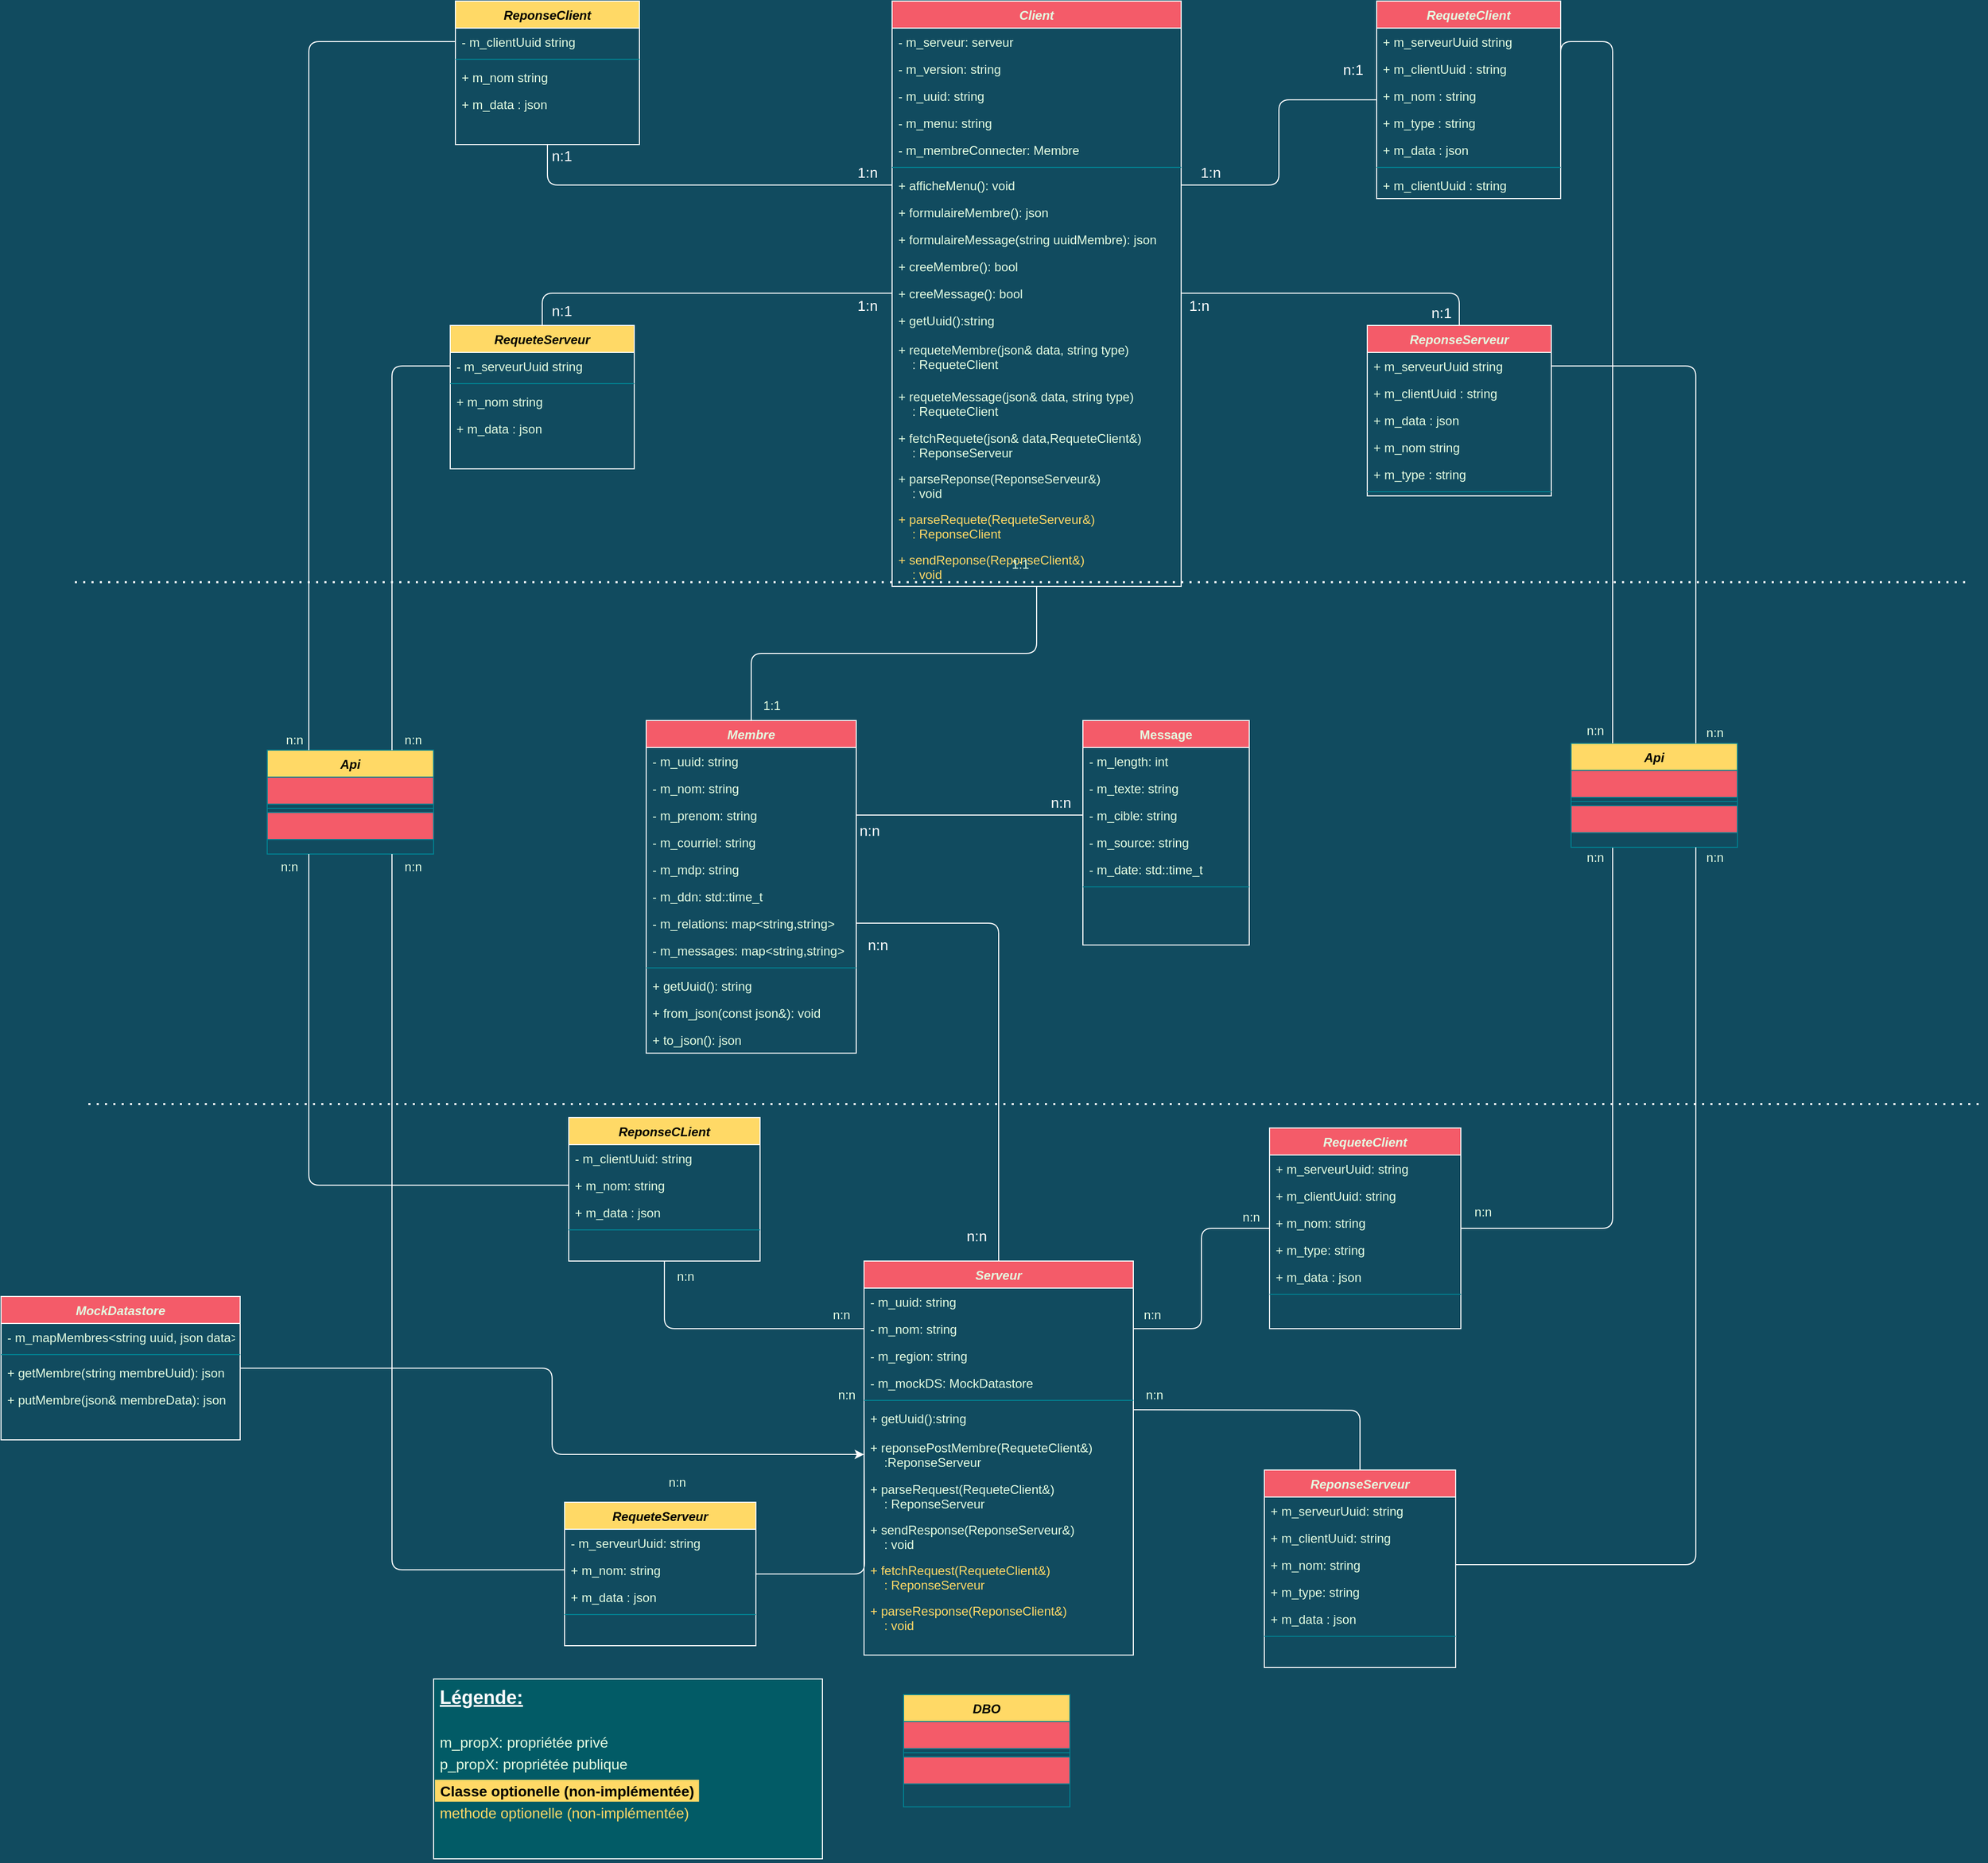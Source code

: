 <mxfile version="13.9.9" type="device"><diagram id="C5RBs43oDa-KdzZeNtuy" name="Page-1"><mxGraphModel dx="4358" dy="2462" grid="0" gridSize="10" guides="1" tooltips="1" connect="1" arrows="1" fold="1" page="0" pageScale="1" pageWidth="827" pageHeight="1169" background="#114B5F" math="0" shadow="0"><root><mxCell id="WIyWlLk6GJQsqaUBKTNV-0"/><mxCell id="WIyWlLk6GJQsqaUBKTNV-1" parent="WIyWlLk6GJQsqaUBKTNV-0"/><mxCell id="zkfFHV4jXpPFQw0GAbJ--0" value="Membre" style="swimlane;fontStyle=3;align=center;verticalAlign=top;childLayout=stackLayout;horizontal=1;startSize=26;horizontalStack=0;resizeParent=1;resizeLast=0;collapsible=1;marginBottom=0;rounded=0;shadow=0;strokeWidth=1;fillColor=#F45B69;fontColor=#E4FDE1;strokeColor=#FFFFFF;" parent="WIyWlLk6GJQsqaUBKTNV-1" vertex="1"><mxGeometry x="-148.5" y="-42" width="202" height="320" as="geometry"><mxRectangle x="230" y="140" width="160" height="26" as="alternateBounds"/></mxGeometry></mxCell><mxCell id="zkfFHV4jXpPFQw0GAbJ--1" value="- m_uuid: string" style="text;align=left;verticalAlign=top;spacingLeft=4;spacingRight=4;overflow=hidden;rotatable=0;points=[[0,0.5],[1,0.5]];portConstraint=eastwest;fontColor=#E4FDE1;" parent="zkfFHV4jXpPFQw0GAbJ--0" vertex="1"><mxGeometry y="26" width="202" height="26" as="geometry"/></mxCell><mxCell id="zkfFHV4jXpPFQw0GAbJ--2" value="- m_nom: string" style="text;align=left;verticalAlign=top;spacingLeft=4;spacingRight=4;overflow=hidden;rotatable=0;points=[[0,0.5],[1,0.5]];portConstraint=eastwest;rounded=0;shadow=0;html=0;fontColor=#E4FDE1;" parent="zkfFHV4jXpPFQw0GAbJ--0" vertex="1"><mxGeometry y="52" width="202" height="26" as="geometry"/></mxCell><mxCell id="zkfFHV4jXpPFQw0GAbJ--3" value="- m_prenom: string" style="text;align=left;verticalAlign=top;spacingLeft=4;spacingRight=4;overflow=hidden;rotatable=0;points=[[0,0.5],[1,0.5]];portConstraint=eastwest;rounded=0;shadow=0;html=0;fontColor=#E4FDE1;" parent="zkfFHV4jXpPFQw0GAbJ--0" vertex="1"><mxGeometry y="78" width="202" height="26" as="geometry"/></mxCell><mxCell id="Uwf8uy5-j0JIIH4lPhRt-90" value="- m_courriel: string" style="text;align=left;verticalAlign=top;spacingLeft=4;spacingRight=4;overflow=hidden;rotatable=0;points=[[0,0.5],[1,0.5]];portConstraint=eastwest;rounded=0;shadow=0;html=0;fontColor=#E4FDE1;" parent="zkfFHV4jXpPFQw0GAbJ--0" vertex="1"><mxGeometry y="104" width="202" height="26" as="geometry"/></mxCell><mxCell id="Uwf8uy5-j0JIIH4lPhRt-88" value="- m_mdp: string" style="text;align=left;verticalAlign=top;spacingLeft=4;spacingRight=4;overflow=hidden;rotatable=0;points=[[0,0.5],[1,0.5]];portConstraint=eastwest;rounded=0;shadow=0;html=0;fontColor=#E4FDE1;" parent="zkfFHV4jXpPFQw0GAbJ--0" vertex="1"><mxGeometry y="130" width="202" height="26" as="geometry"/></mxCell><mxCell id="Uwf8uy5-j0JIIH4lPhRt-51" value="- m_ddn: std::time_t" style="text;align=left;verticalAlign=top;spacingLeft=4;spacingRight=4;overflow=hidden;rotatable=0;points=[[0,0.5],[1,0.5]];portConstraint=eastwest;rounded=0;shadow=0;html=0;fontColor=#E4FDE1;" parent="zkfFHV4jXpPFQw0GAbJ--0" vertex="1"><mxGeometry y="156" width="202" height="26" as="geometry"/></mxCell><mxCell id="Uwf8uy5-j0JIIH4lPhRt-110" value="- m_relations: map&lt;string,string&gt;" style="text;align=left;verticalAlign=top;spacingLeft=4;spacingRight=4;overflow=hidden;rotatable=0;points=[[0,0.5],[1,0.5]];portConstraint=eastwest;rounded=0;shadow=0;html=0;fontColor=#E4FDE1;" parent="zkfFHV4jXpPFQw0GAbJ--0" vertex="1"><mxGeometry y="182" width="202" height="26" as="geometry"/></mxCell><mxCell id="Uwf8uy5-j0JIIH4lPhRt-120" value="- m_messages: map&lt;string,string&gt;" style="text;align=left;verticalAlign=top;spacingLeft=4;spacingRight=4;overflow=hidden;rotatable=0;points=[[0,0.5],[1,0.5]];portConstraint=eastwest;rounded=0;shadow=0;html=0;fontColor=#E4FDE1;" parent="zkfFHV4jXpPFQw0GAbJ--0" vertex="1"><mxGeometry y="208" width="202" height="26" as="geometry"/></mxCell><mxCell id="zkfFHV4jXpPFQw0GAbJ--4" value="" style="line;html=1;strokeWidth=1;align=left;verticalAlign=middle;spacingTop=-1;spacingLeft=3;spacingRight=3;rotatable=0;labelPosition=right;points=[];portConstraint=eastwest;labelBackgroundColor=#114B5F;fillColor=#F45B69;strokeColor=#028090;fontColor=#E4FDE1;" parent="zkfFHV4jXpPFQw0GAbJ--0" vertex="1"><mxGeometry y="234" width="202" height="8" as="geometry"/></mxCell><mxCell id="ohUnUy7OCHwixu18T19v-0" value="+ getUuid(): string" style="text;align=left;verticalAlign=top;spacingLeft=4;spacingRight=4;overflow=hidden;rotatable=0;points=[[0,0.5],[1,0.5]];portConstraint=eastwest;rounded=0;shadow=0;html=0;fontColor=#E4FDE1;" parent="zkfFHV4jXpPFQw0GAbJ--0" vertex="1"><mxGeometry y="242" width="202" height="26" as="geometry"/></mxCell><mxCell id="pynxzOYa6URg2aWBG2c7-1" value="+ from_json(const json&amp;): void" style="text;align=left;verticalAlign=top;spacingLeft=4;spacingRight=4;overflow=hidden;rotatable=0;points=[[0,0.5],[1,0.5]];portConstraint=eastwest;rounded=0;shadow=0;html=0;fontColor=#E4FDE1;" parent="zkfFHV4jXpPFQw0GAbJ--0" vertex="1"><mxGeometry y="268" width="202" height="26" as="geometry"/></mxCell><mxCell id="pynxzOYa6URg2aWBG2c7-2" value="+ to_json(): json" style="text;align=left;verticalAlign=top;spacingLeft=4;spacingRight=4;overflow=hidden;rotatable=0;points=[[0,0.5],[1,0.5]];portConstraint=eastwest;rounded=0;shadow=0;html=0;fontColor=#E4FDE1;" parent="zkfFHV4jXpPFQw0GAbJ--0" vertex="1"><mxGeometry y="294" width="202" height="26" as="geometry"/></mxCell><mxCell id="zkfFHV4jXpPFQw0GAbJ--17" value="Message" style="swimlane;fontStyle=1;align=center;verticalAlign=top;childLayout=stackLayout;horizontal=1;startSize=26;horizontalStack=0;resizeParent=1;resizeLast=0;collapsible=1;marginBottom=0;rounded=0;shadow=0;strokeWidth=1;fillColor=#F45B69;fontColor=#E4FDE1;strokeColor=#FFFFFF;" parent="WIyWlLk6GJQsqaUBKTNV-1" vertex="1"><mxGeometry x="271.5" y="-42" width="160" height="216" as="geometry"><mxRectangle x="550" y="140" width="160" height="26" as="alternateBounds"/></mxGeometry></mxCell><mxCell id="zkfFHV4jXpPFQw0GAbJ--18" value="- m_length: int" style="text;align=left;verticalAlign=top;spacingLeft=4;spacingRight=4;overflow=hidden;rotatable=0;points=[[0,0.5],[1,0.5]];portConstraint=eastwest;fontColor=#E4FDE1;" parent="zkfFHV4jXpPFQw0GAbJ--17" vertex="1"><mxGeometry y="26" width="160" height="26" as="geometry"/></mxCell><mxCell id="zkfFHV4jXpPFQw0GAbJ--19" value="- m_texte: string" style="text;align=left;verticalAlign=top;spacingLeft=4;spacingRight=4;overflow=hidden;rotatable=0;points=[[0,0.5],[1,0.5]];portConstraint=eastwest;rounded=0;shadow=0;html=0;fontColor=#E4FDE1;" parent="zkfFHV4jXpPFQw0GAbJ--17" vertex="1"><mxGeometry y="52" width="160" height="26" as="geometry"/></mxCell><mxCell id="Uwf8uy5-j0JIIH4lPhRt-63" value="- m_cible: string" style="text;align=left;verticalAlign=top;spacingLeft=4;spacingRight=4;overflow=hidden;rotatable=0;points=[[0,0.5],[1,0.5]];portConstraint=eastwest;fontColor=#E4FDE1;" parent="zkfFHV4jXpPFQw0GAbJ--17" vertex="1"><mxGeometry y="78" width="160" height="26" as="geometry"/></mxCell><mxCell id="Uwf8uy5-j0JIIH4lPhRt-65" value="- m_source: string" style="text;align=left;verticalAlign=top;spacingLeft=4;spacingRight=4;overflow=hidden;rotatable=0;points=[[0,0.5],[1,0.5]];portConstraint=eastwest;fontColor=#E4FDE1;" parent="zkfFHV4jXpPFQw0GAbJ--17" vertex="1"><mxGeometry y="104" width="160" height="26" as="geometry"/></mxCell><mxCell id="cSGgE-kL_YU55Osu61ZP-0" value="- m_date: std::time_t" style="text;align=left;verticalAlign=top;spacingLeft=4;spacingRight=4;overflow=hidden;rotatable=0;points=[[0,0.5],[1,0.5]];portConstraint=eastwest;fontColor=#E4FDE1;" parent="zkfFHV4jXpPFQw0GAbJ--17" vertex="1"><mxGeometry y="130" width="160" height="26" as="geometry"/></mxCell><mxCell id="zkfFHV4jXpPFQw0GAbJ--23" value="" style="line;html=1;strokeWidth=1;align=left;verticalAlign=middle;spacingTop=-1;spacingLeft=3;spacingRight=3;rotatable=0;labelPosition=right;points=[];portConstraint=eastwest;labelBackgroundColor=#114B5F;fillColor=#F45B69;strokeColor=#028090;fontColor=#E4FDE1;" parent="zkfFHV4jXpPFQw0GAbJ--17" vertex="1"><mxGeometry y="156" width="160" height="8" as="geometry"/></mxCell><mxCell id="Uwf8uy5-j0JIIH4lPhRt-211" style="edgeStyle=orthogonalEdgeStyle;rounded=1;sketch=0;orthogonalLoop=1;jettySize=auto;html=1;labelBackgroundColor=#FFFFFF;startArrow=none;startFill=0;endArrow=none;endFill=0;strokeColor=#FFFFFF;fillColor=#F45B69;fontSize=14;fontColor=#000000;" parent="WIyWlLk6GJQsqaUBKTNV-1" source="Uwf8uy5-j0JIIH4lPhRt-0" target="Uwf8uy5-j0JIIH4lPhRt-110" edge="1"><mxGeometry relative="1" as="geometry"/></mxCell><mxCell id="Uwf8uy5-j0JIIH4lPhRt-0" value="Serveur" style="swimlane;fontStyle=3;align=center;verticalAlign=top;childLayout=stackLayout;horizontal=1;startSize=26;horizontalStack=0;resizeParent=1;resizeLast=0;collapsible=1;marginBottom=0;rounded=0;shadow=0;strokeWidth=1;fillColor=#F45B69;fontColor=#E4FDE1;strokeColor=#FFFFFF;" parent="WIyWlLk6GJQsqaUBKTNV-1" vertex="1"><mxGeometry x="61" y="478" width="259" height="379" as="geometry"><mxRectangle x="230" y="140" width="160" height="26" as="alternateBounds"/></mxGeometry></mxCell><mxCell id="Uwf8uy5-j0JIIH4lPhRt-131" value="- m_uuid: string" style="text;align=left;verticalAlign=top;spacingLeft=4;spacingRight=4;overflow=hidden;rotatable=0;points=[[0,0.5],[1,0.5]];portConstraint=eastwest;fontColor=#E4FDE1;" parent="Uwf8uy5-j0JIIH4lPhRt-0" vertex="1"><mxGeometry y="26" width="259" height="26" as="geometry"/></mxCell><mxCell id="Uwf8uy5-j0JIIH4lPhRt-1" value="- m_nom: string" style="text;align=left;verticalAlign=top;spacingLeft=4;spacingRight=4;overflow=hidden;rotatable=0;points=[[0,0.5],[1,0.5]];portConstraint=eastwest;fontColor=#E4FDE1;" parent="Uwf8uy5-j0JIIH4lPhRt-0" vertex="1"><mxGeometry y="52" width="259" height="26" as="geometry"/></mxCell><mxCell id="Uwf8uy5-j0JIIH4lPhRt-2" value="- m_region: string" style="text;align=left;verticalAlign=top;spacingLeft=4;spacingRight=4;overflow=hidden;rotatable=0;points=[[0,0.5],[1,0.5]];portConstraint=eastwest;rounded=0;shadow=0;html=0;fontColor=#E4FDE1;" parent="Uwf8uy5-j0JIIH4lPhRt-0" vertex="1"><mxGeometry y="78" width="259" height="26" as="geometry"/></mxCell><mxCell id="MjMaj1b7Fo5AcuU_rUNZ-6" value="- m_mockDS: MockDatastore" style="text;align=left;verticalAlign=top;spacingLeft=4;spacingRight=4;overflow=hidden;rotatable=0;points=[[0,0.5],[1,0.5]];portConstraint=eastwest;rounded=0;shadow=0;html=0;fontColor=#E4FDE1;" parent="Uwf8uy5-j0JIIH4lPhRt-0" vertex="1"><mxGeometry y="104" width="259" height="26" as="geometry"/></mxCell><mxCell id="Uwf8uy5-j0JIIH4lPhRt-4" value="" style="line;html=1;strokeWidth=1;align=left;verticalAlign=middle;spacingTop=-1;spacingLeft=3;spacingRight=3;rotatable=0;labelPosition=right;points=[];portConstraint=eastwest;labelBackgroundColor=#114B5F;fillColor=#F45B69;strokeColor=#028090;fontColor=#E4FDE1;" parent="Uwf8uy5-j0JIIH4lPhRt-0" vertex="1"><mxGeometry y="130" width="259" height="8" as="geometry"/></mxCell><mxCell id="YBrw-Dq7G8D8nZViikvd-14" value="+ getUuid():string" style="text;align=left;verticalAlign=top;spacingLeft=4;spacingRight=4;overflow=hidden;rotatable=0;points=[[0,0.5],[1,0.5]];portConstraint=eastwest;fontColor=#E4FDE1;" parent="Uwf8uy5-j0JIIH4lPhRt-0" vertex="1"><mxGeometry y="138" width="259" height="28" as="geometry"/></mxCell><mxCell id="YBrw-Dq7G8D8nZViikvd-15" value="+ reponsePostMembre(RequeteClient&amp;)&#10;    :ReponseServeur" style="text;align=left;verticalAlign=top;spacingLeft=4;spacingRight=4;overflow=hidden;rotatable=0;points=[[0,0.5],[1,0.5]];portConstraint=eastwest;fontColor=#E4FDE1;" parent="Uwf8uy5-j0JIIH4lPhRt-0" vertex="1"><mxGeometry y="166" width="259" height="40" as="geometry"/></mxCell><mxCell id="Uwf8uy5-j0JIIH4lPhRt-232" value="+ parseRequest(RequeteClient&amp;)&#10;    : ReponseServeur" style="text;align=left;verticalAlign=top;spacingLeft=4;spacingRight=4;overflow=hidden;rotatable=0;points=[[0,0.5],[1,0.5]];portConstraint=eastwest;fontColor=#E4FDE1;" parent="Uwf8uy5-j0JIIH4lPhRt-0" vertex="1"><mxGeometry y="206" width="259" height="39" as="geometry"/></mxCell><mxCell id="Uwf8uy5-j0JIIH4lPhRt-230" value="+ sendResponse(ReponseServeur&amp;)&#10;    : void" style="text;align=left;verticalAlign=top;spacingLeft=4;spacingRight=4;overflow=hidden;rotatable=0;points=[[0,0.5],[1,0.5]];portConstraint=eastwest;fontColor=#E4FDE1;" parent="Uwf8uy5-j0JIIH4lPhRt-0" vertex="1"><mxGeometry y="245" width="259" height="39" as="geometry"/></mxCell><mxCell id="Uwf8uy5-j0JIIH4lPhRt-229" value="+ fetchRequest(RequeteClient&amp;)&#10;    : ReponseServeur" style="text;align=left;verticalAlign=top;spacingLeft=4;spacingRight=4;overflow=hidden;rotatable=0;points=[[0,0.5],[1,0.5]];portConstraint=eastwest;fontColor=#FFD966;" parent="Uwf8uy5-j0JIIH4lPhRt-0" vertex="1"><mxGeometry y="284" width="259" height="39" as="geometry"/></mxCell><mxCell id="Uwf8uy5-j0JIIH4lPhRt-231" value="+ parseResponse(ReponseClient&amp;)&#10;    : void" style="text;align=left;verticalAlign=top;spacingLeft=4;spacingRight=4;overflow=hidden;rotatable=0;points=[[0,0.5],[1,0.5]];portConstraint=eastwest;fontColor=#FFD966;" parent="Uwf8uy5-j0JIIH4lPhRt-0" vertex="1"><mxGeometry y="323" width="259" height="39" as="geometry"/></mxCell><mxCell id="Uwf8uy5-j0JIIH4lPhRt-43" style="rounded=1;orthogonalLoop=1;jettySize=auto;html=1;entryX=1;entryY=0.5;entryDx=0;entryDy=0;endArrow=none;endFill=0;labelBackgroundColor=#114B5F;fontColor=#E4FDE1;strokeColor=#FFFFFF;elbow=vertical;edgeStyle=orthogonalEdgeStyle;startArrow=none;startFill=0;" parent="WIyWlLk6GJQsqaUBKTNV-1" source="Uwf8uy5-j0JIIH4lPhRt-6" target="Uwf8uy5-j0JIIH4lPhRt-1" edge="1"><mxGeometry relative="1" as="geometry"/></mxCell><mxCell id="Uwf8uy5-j0JIIH4lPhRt-57" style="edgeStyle=orthogonalEdgeStyle;rounded=1;orthogonalLoop=1;jettySize=auto;html=1;entryX=0.25;entryY=1;entryDx=0;entryDy=0;endArrow=none;endFill=0;labelBackgroundColor=#114B5F;fontColor=#E4FDE1;strokeColor=#FFFFFF;" parent="WIyWlLk6GJQsqaUBKTNV-1" source="Uwf8uy5-j0JIIH4lPhRt-6" target="Uwf8uy5-j0JIIH4lPhRt-52" edge="1"><mxGeometry relative="1" as="geometry"/></mxCell><mxCell id="Uwf8uy5-j0JIIH4lPhRt-6" value="RequeteClient" style="swimlane;fontStyle=3;align=center;verticalAlign=top;childLayout=stackLayout;horizontal=1;startSize=26;horizontalStack=0;resizeParent=1;resizeLast=0;collapsible=1;marginBottom=0;rounded=0;shadow=0;strokeWidth=1;fillColor=#F45B69;fontColor=#E4FDE1;strokeColor=#FFFFFF;" parent="WIyWlLk6GJQsqaUBKTNV-1" vertex="1"><mxGeometry x="451" y="350" width="184" height="193" as="geometry"><mxRectangle x="230" y="140" width="160" height="26" as="alternateBounds"/></mxGeometry></mxCell><mxCell id="YBrw-Dq7G8D8nZViikvd-9" value="+ m_serveurUuid: string" style="text;align=left;verticalAlign=top;spacingLeft=4;spacingRight=4;overflow=hidden;rotatable=0;points=[[0,0.5],[1,0.5]];portConstraint=eastwest;fontColor=#E4FDE1;" parent="Uwf8uy5-j0JIIH4lPhRt-6" vertex="1"><mxGeometry y="26" width="184" height="26" as="geometry"/></mxCell><mxCell id="Uwf8uy5-j0JIIH4lPhRt-7" value="+ m_clientUuid: string" style="text;align=left;verticalAlign=top;spacingLeft=4;spacingRight=4;overflow=hidden;rotatable=0;points=[[0,0.5],[1,0.5]];portConstraint=eastwest;fontColor=#E4FDE1;" parent="Uwf8uy5-j0JIIH4lPhRt-6" vertex="1"><mxGeometry y="52" width="184" height="26" as="geometry"/></mxCell><mxCell id="Uwf8uy5-j0JIIH4lPhRt-8" value="+ m_nom: string" style="text;align=left;verticalAlign=top;spacingLeft=4;spacingRight=4;overflow=hidden;rotatable=0;points=[[0,0.5],[1,0.5]];portConstraint=eastwest;rounded=0;shadow=0;html=0;fontColor=#E4FDE1;" parent="Uwf8uy5-j0JIIH4lPhRt-6" vertex="1"><mxGeometry y="78" width="184" height="26" as="geometry"/></mxCell><mxCell id="YBrw-Dq7G8D8nZViikvd-12" value="+ m_type: string" style="text;align=left;verticalAlign=top;spacingLeft=4;spacingRight=4;overflow=hidden;rotatable=0;points=[[0,0.5],[1,0.5]];portConstraint=eastwest;rounded=0;shadow=0;html=0;fontColor=#E4FDE1;" parent="Uwf8uy5-j0JIIH4lPhRt-6" vertex="1"><mxGeometry y="104" width="184" height="26" as="geometry"/></mxCell><mxCell id="Uwf8uy5-j0JIIH4lPhRt-9" value="+ m_data : json" style="text;align=left;verticalAlign=top;spacingLeft=4;spacingRight=4;overflow=hidden;rotatable=0;points=[[0,0.5],[1,0.5]];portConstraint=eastwest;rounded=0;shadow=0;html=0;fontColor=#E4FDE1;" parent="Uwf8uy5-j0JIIH4lPhRt-6" vertex="1"><mxGeometry y="130" width="184" height="26" as="geometry"/></mxCell><mxCell id="Uwf8uy5-j0JIIH4lPhRt-10" value="" style="line;html=1;strokeWidth=1;align=left;verticalAlign=middle;spacingTop=-1;spacingLeft=3;spacingRight=3;rotatable=0;labelPosition=right;points=[];portConstraint=eastwest;labelBackgroundColor=#114B5F;fillColor=#F45B69;strokeColor=#028090;fontColor=#E4FDE1;" parent="Uwf8uy5-j0JIIH4lPhRt-6" vertex="1"><mxGeometry y="156" width="184" height="8" as="geometry"/></mxCell><mxCell id="Uwf8uy5-j0JIIH4lPhRt-37" style="edgeStyle=orthogonalEdgeStyle;rounded=1;orthogonalLoop=1;jettySize=auto;html=1;endArrow=none;endFill=0;labelBackgroundColor=#114B5F;fontColor=#E4FDE1;strokeColor=#FFFFFF;startArrow=none;startFill=0;exitX=0.5;exitY=1;exitDx=0;exitDy=0;" parent="WIyWlLk6GJQsqaUBKTNV-1" source="Uwf8uy5-j0JIIH4lPhRt-19" target="zkfFHV4jXpPFQw0GAbJ--0" edge="1"><mxGeometry relative="1" as="geometry"><mxPoint x="218" y="-142" as="sourcePoint"/></mxGeometry></mxCell><mxCell id="Uwf8uy5-j0JIIH4lPhRt-19" value="Client" style="swimlane;fontStyle=3;align=center;verticalAlign=top;childLayout=stackLayout;horizontal=1;startSize=26;horizontalStack=0;resizeParent=1;resizeLast=0;collapsible=1;marginBottom=0;rounded=0;shadow=0;strokeWidth=1;fillColor=#F45B69;fontColor=#E4FDE1;strokeColor=#FFFFFF;" parent="WIyWlLk6GJQsqaUBKTNV-1" vertex="1"><mxGeometry x="88" y="-734" width="278" height="563" as="geometry"><mxRectangle x="230" y="140" width="160" height="26" as="alternateBounds"/></mxGeometry></mxCell><mxCell id="pynxzOYa6URg2aWBG2c7-0" value="- m_serveur: serveur" style="text;align=left;verticalAlign=top;spacingLeft=4;spacingRight=4;overflow=hidden;rotatable=0;points=[[0,0.5],[1,0.5]];portConstraint=eastwest;fontColor=#E4FDE1;" parent="Uwf8uy5-j0JIIH4lPhRt-19" vertex="1"><mxGeometry y="26" width="278" height="26" as="geometry"/></mxCell><mxCell id="Uwf8uy5-j0JIIH4lPhRt-20" value="- m_version: string" style="text;align=left;verticalAlign=top;spacingLeft=4;spacingRight=4;overflow=hidden;rotatable=0;points=[[0,0.5],[1,0.5]];portConstraint=eastwest;fontColor=#E4FDE1;" parent="Uwf8uy5-j0JIIH4lPhRt-19" vertex="1"><mxGeometry y="52" width="278" height="26" as="geometry"/></mxCell><mxCell id="Uwf8uy5-j0JIIH4lPhRt-124" value="- m_uuid: string" style="text;align=left;verticalAlign=top;spacingLeft=4;spacingRight=4;overflow=hidden;rotatable=0;points=[[0,0.5],[1,0.5]];portConstraint=eastwest;fontColor=#E4FDE1;" parent="Uwf8uy5-j0JIIH4lPhRt-19" vertex="1"><mxGeometry y="78" width="278" height="26" as="geometry"/></mxCell><mxCell id="Uwf8uy5-j0JIIH4lPhRt-130" value="- m_menu: string" style="text;align=left;verticalAlign=top;spacingLeft=4;spacingRight=4;overflow=hidden;rotatable=0;points=[[0,0.5],[1,0.5]];portConstraint=eastwest;fontColor=#E4FDE1;" parent="Uwf8uy5-j0JIIH4lPhRt-19" vertex="1"><mxGeometry y="104" width="278" height="26" as="geometry"/></mxCell><mxCell id="Uwf8uy5-j0JIIH4lPhRt-84" value="- m_membreConnecter: Membre" style="text;align=left;verticalAlign=top;spacingLeft=4;spacingRight=4;overflow=hidden;rotatable=0;points=[[0,0.5],[1,0.5]];portConstraint=eastwest;fontColor=#E4FDE1;" parent="Uwf8uy5-j0JIIH4lPhRt-19" vertex="1"><mxGeometry y="130" width="278" height="26" as="geometry"/></mxCell><mxCell id="Uwf8uy5-j0JIIH4lPhRt-23" value="" style="line;html=1;strokeWidth=1;align=left;verticalAlign=middle;spacingTop=-1;spacingLeft=3;spacingRight=3;rotatable=0;labelPosition=right;points=[];portConstraint=eastwest;labelBackgroundColor=#114B5F;fillColor=#F45B69;strokeColor=#028090;fontColor=#E4FDE1;" parent="Uwf8uy5-j0JIIH4lPhRt-19" vertex="1"><mxGeometry y="156" width="278" height="8" as="geometry"/></mxCell><mxCell id="Uwf8uy5-j0JIIH4lPhRt-100" value="+ afficheMenu(): void" style="text;align=left;verticalAlign=top;spacingLeft=4;spacingRight=4;overflow=hidden;rotatable=0;points=[[0,0.5],[1,0.5]];portConstraint=eastwest;fontColor=#E4FDE1;" parent="Uwf8uy5-j0JIIH4lPhRt-19" vertex="1"><mxGeometry y="164" width="278" height="26" as="geometry"/></mxCell><mxCell id="Uwf8uy5-j0JIIH4lPhRt-98" value="+ formulaireMembre(): json" style="text;align=left;verticalAlign=top;spacingLeft=4;spacingRight=4;overflow=hidden;rotatable=0;points=[[0,0.5],[1,0.5]];portConstraint=eastwest;fontColor=#E4FDE1;" parent="Uwf8uy5-j0JIIH4lPhRt-19" vertex="1"><mxGeometry y="190" width="278" height="26" as="geometry"/></mxCell><mxCell id="Uwf8uy5-j0JIIH4lPhRt-108" value="+ formulaireMessage(string uuidMembre): json" style="text;align=left;verticalAlign=top;spacingLeft=4;spacingRight=4;overflow=hidden;rotatable=0;points=[[0,0.5],[1,0.5]];portConstraint=eastwest;fontColor=#E4FDE1;" parent="Uwf8uy5-j0JIIH4lPhRt-19" vertex="1"><mxGeometry y="216" width="278" height="26" as="geometry"/></mxCell><mxCell id="Uwf8uy5-j0JIIH4lPhRt-99" value="+ creeMembre(): bool" style="text;align=left;verticalAlign=top;spacingLeft=4;spacingRight=4;overflow=hidden;rotatable=0;points=[[0,0.5],[1,0.5]];portConstraint=eastwest;fontColor=#E4FDE1;" parent="Uwf8uy5-j0JIIH4lPhRt-19" vertex="1"><mxGeometry y="242" width="278" height="26" as="geometry"/></mxCell><mxCell id="Uwf8uy5-j0JIIH4lPhRt-109" value="+ creeMessage(): bool" style="text;align=left;verticalAlign=top;spacingLeft=4;spacingRight=4;overflow=hidden;rotatable=0;points=[[0,0.5],[1,0.5]];portConstraint=eastwest;fontColor=#E4FDE1;" parent="Uwf8uy5-j0JIIH4lPhRt-19" vertex="1"><mxGeometry y="268" width="278" height="26" as="geometry"/></mxCell><mxCell id="MELhxpxD9xHus-G2M0bM-0" value="+ getUuid():string" style="text;align=left;verticalAlign=top;spacingLeft=4;spacingRight=4;overflow=hidden;rotatable=0;points=[[0,0.5],[1,0.5]];portConstraint=eastwest;fontColor=#E4FDE1;" parent="Uwf8uy5-j0JIIH4lPhRt-19" vertex="1"><mxGeometry y="294" width="278" height="28" as="geometry"/></mxCell><mxCell id="Uwf8uy5-j0JIIH4lPhRt-101" value="+ requeteMembre(json&amp; data, string type)&#10;    : RequeteClient" style="text;align=left;verticalAlign=top;spacingLeft=4;spacingRight=4;overflow=hidden;rotatable=0;points=[[0,0.5],[1,0.5]];portConstraint=eastwest;fontColor=#E4FDE1;" parent="Uwf8uy5-j0JIIH4lPhRt-19" vertex="1"><mxGeometry y="322" width="278" height="45" as="geometry"/></mxCell><mxCell id="Uwf8uy5-j0JIIH4lPhRt-103" value="+ requeteMessage(json&amp; data, string type)&#10;    : RequeteClient" style="text;align=left;verticalAlign=top;spacingLeft=4;spacingRight=4;overflow=hidden;rotatable=0;points=[[0,0.5],[1,0.5]];portConstraint=eastwest;fontColor=#E4FDE1;" parent="Uwf8uy5-j0JIIH4lPhRt-19" vertex="1"><mxGeometry y="367" width="278" height="40" as="geometry"/></mxCell><mxCell id="Uwf8uy5-j0JIIH4lPhRt-102" value="+ fetchRequete(json&amp; data,RequeteClient&amp;)&#10;    : ReponseServeur" style="text;align=left;verticalAlign=top;spacingLeft=4;spacingRight=4;overflow=hidden;rotatable=0;points=[[0,0.5],[1,0.5]];portConstraint=eastwest;fontColor=#E4FDE1;" parent="Uwf8uy5-j0JIIH4lPhRt-19" vertex="1"><mxGeometry y="407" width="278" height="39" as="geometry"/></mxCell><mxCell id="Uwf8uy5-j0JIIH4lPhRt-146" value="+ parseReponse(ReponseServeur&amp;)&#10;    : void" style="text;align=left;verticalAlign=top;spacingLeft=4;spacingRight=4;overflow=hidden;rotatable=0;points=[[0,0.5],[1,0.5]];portConstraint=eastwest;fontColor=#E4FDE1;" parent="Uwf8uy5-j0JIIH4lPhRt-19" vertex="1"><mxGeometry y="446" width="278" height="39" as="geometry"/></mxCell><mxCell id="Uwf8uy5-j0JIIH4lPhRt-226" value="+ parseRequete(RequeteServeur&amp;)&#10;    : ReponseClient" style="text;align=left;verticalAlign=top;spacingLeft=4;spacingRight=4;overflow=hidden;rotatable=0;points=[[0,0.5],[1,0.5]];portConstraint=eastwest;fontColor=#FFD966;" parent="Uwf8uy5-j0JIIH4lPhRt-19" vertex="1"><mxGeometry y="485" width="278" height="39" as="geometry"/></mxCell><mxCell id="Uwf8uy5-j0JIIH4lPhRt-228" value="+ sendReponse(ReponseClient&amp;)&#10;    : void" style="text;align=left;verticalAlign=top;spacingLeft=4;spacingRight=4;overflow=hidden;rotatable=0;points=[[0,0.5],[1,0.5]];portConstraint=eastwest;fontColor=#FFD966;" parent="Uwf8uy5-j0JIIH4lPhRt-19" vertex="1"><mxGeometry y="524" width="278" height="39" as="geometry"/></mxCell><mxCell id="Uwf8uy5-j0JIIH4lPhRt-104" style="edgeStyle=orthogonalEdgeStyle;rounded=1;sketch=0;orthogonalLoop=1;jettySize=auto;html=1;labelBackgroundColor=#FFFFFF;startArrow=none;startFill=0;endArrow=none;endFill=0;strokeColor=#FFFFFF;fillColor=#F45B69;fontSize=14;fontColor=#FFFFFF;entryX=1;entryY=0.5;entryDx=0;entryDy=0;" parent="WIyWlLk6GJQsqaUBKTNV-1" source="Uwf8uy5-j0JIIH4lPhRt-25" target="Uwf8uy5-j0JIIH4lPhRt-100" edge="1"><mxGeometry relative="1" as="geometry"/></mxCell><mxCell id="Uwf8uy5-j0JIIH4lPhRt-25" value="RequeteClient" style="swimlane;fontStyle=3;align=center;verticalAlign=top;childLayout=stackLayout;horizontal=1;startSize=26;horizontalStack=0;resizeParent=1;resizeLast=0;collapsible=1;marginBottom=0;rounded=0;shadow=0;strokeWidth=1;fillColor=#F45B69;fontColor=#E4FDE1;strokeColor=#FFFFFF;" parent="WIyWlLk6GJQsqaUBKTNV-1" vertex="1"><mxGeometry x="554" y="-734" width="177" height="190" as="geometry"><mxRectangle x="230" y="140" width="160" height="26" as="alternateBounds"/></mxGeometry></mxCell><mxCell id="YBrw-Dq7G8D8nZViikvd-7" value="+ m_serveurUuid string" style="text;align=left;verticalAlign=top;spacingLeft=4;spacingRight=4;overflow=hidden;rotatable=0;points=[[0,0.5],[1,0.5]];portConstraint=eastwest;fontColor=#E4FDE1;" parent="Uwf8uy5-j0JIIH4lPhRt-25" vertex="1"><mxGeometry y="26" width="177" height="26" as="geometry"/></mxCell><mxCell id="Uwf8uy5-j0JIIH4lPhRt-26" value="+ m_clientUuid : string" style="text;align=left;verticalAlign=top;spacingLeft=4;spacingRight=4;overflow=hidden;rotatable=0;points=[[0,0.5],[1,0.5]];portConstraint=eastwest;fontColor=#E4FDE1;" parent="Uwf8uy5-j0JIIH4lPhRt-25" vertex="1"><mxGeometry y="52" width="177" height="26" as="geometry"/></mxCell><mxCell id="Uwf8uy5-j0JIIH4lPhRt-128" value="+ m_nom : string" style="text;align=left;verticalAlign=top;spacingLeft=4;spacingRight=4;overflow=hidden;rotatable=0;points=[[0,0.5],[1,0.5]];portConstraint=eastwest;fontColor=#E4FDE1;" parent="Uwf8uy5-j0JIIH4lPhRt-25" vertex="1"><mxGeometry y="78" width="177" height="26" as="geometry"/></mxCell><mxCell id="82tTPkIwpmE5YzFeEoEw-0" value="+ m_type : string" style="text;align=left;verticalAlign=top;spacingLeft=4;spacingRight=4;overflow=hidden;rotatable=0;points=[[0,0.5],[1,0.5]];portConstraint=eastwest;fontColor=#E4FDE1;" parent="Uwf8uy5-j0JIIH4lPhRt-25" vertex="1"><mxGeometry y="104" width="177" height="26" as="geometry"/></mxCell><mxCell id="Uwf8uy5-j0JIIH4lPhRt-129" value="+ m_data : json" style="text;align=left;verticalAlign=top;spacingLeft=4;spacingRight=4;overflow=hidden;rotatable=0;points=[[0,0.5],[1,0.5]];portConstraint=eastwest;fontColor=#E4FDE1;" parent="Uwf8uy5-j0JIIH4lPhRt-25" vertex="1"><mxGeometry y="130" width="177" height="26" as="geometry"/></mxCell><mxCell id="Uwf8uy5-j0JIIH4lPhRt-29" value="" style="line;html=1;strokeWidth=1;align=left;verticalAlign=middle;spacingTop=-1;spacingLeft=3;spacingRight=3;rotatable=0;labelPosition=right;points=[];portConstraint=eastwest;labelBackgroundColor=#114B5F;fillColor=#F45B69;strokeColor=#028090;fontColor=#E4FDE1;" parent="Uwf8uy5-j0JIIH4lPhRt-25" vertex="1"><mxGeometry y="156" width="177" height="8" as="geometry"/></mxCell><mxCell id="YBrw-Dq7G8D8nZViikvd-5" value="+ m_clientUuid : string" style="text;align=left;verticalAlign=top;spacingLeft=4;spacingRight=4;overflow=hidden;rotatable=0;points=[[0,0.5],[1,0.5]];portConstraint=eastwest;fontColor=#E4FDE1;" parent="Uwf8uy5-j0JIIH4lPhRt-25" vertex="1"><mxGeometry y="164" width="177" height="26" as="geometry"/></mxCell><mxCell id="Uwf8uy5-j0JIIH4lPhRt-38" value="1:1" style="text;html=1;align=center;verticalAlign=middle;resizable=0;points=[];autosize=1;fontColor=#E4FDE1;" parent="WIyWlLk6GJQsqaUBKTNV-1" vertex="1"><mxGeometry x="196" y="-202" width="30" height="20" as="geometry"/></mxCell><mxCell id="Uwf8uy5-j0JIIH4lPhRt-39" value="1:1" style="text;html=1;align=center;verticalAlign=middle;resizable=0;points=[];autosize=1;fontColor=#E4FDE1;" parent="WIyWlLk6GJQsqaUBKTNV-1" vertex="1"><mxGeometry x="-43" y="-66" width="30" height="20" as="geometry"/></mxCell><mxCell id="Uwf8uy5-j0JIIH4lPhRt-45" value="n:n" style="text;html=1;align=center;verticalAlign=middle;resizable=0;points=[];autosize=1;fontColor=#E4FDE1;" parent="WIyWlLk6GJQsqaUBKTNV-1" vertex="1"><mxGeometry x="418" y="426" width="30" height="20" as="geometry"/></mxCell><mxCell id="Uwf8uy5-j0JIIH4lPhRt-46" value="n:n" style="text;html=1;align=center;verticalAlign=middle;resizable=0;points=[];autosize=1;fontColor=#E4FDE1;" parent="WIyWlLk6GJQsqaUBKTNV-1" vertex="1"><mxGeometry x="323" y="520" width="30" height="20" as="geometry"/></mxCell><mxCell id="Uwf8uy5-j0JIIH4lPhRt-52" value="Api" style="swimlane;fontStyle=3;align=center;verticalAlign=top;childLayout=stackLayout;horizontal=1;startSize=26;horizontalStack=0;resizeParent=1;resizeLast=0;collapsible=1;marginBottom=0;rounded=0;shadow=0;strokeWidth=1;strokeColor=#028090;fillColor=#FFD966;" parent="WIyWlLk6GJQsqaUBKTNV-1" vertex="1"><mxGeometry x="741" y="-20" width="160" height="100" as="geometry"><mxRectangle x="230" y="140" width="160" height="26" as="alternateBounds"/></mxGeometry></mxCell><mxCell id="Uwf8uy5-j0JIIH4lPhRt-53" value="" style="text;align=left;verticalAlign=top;spacingLeft=4;spacingRight=4;overflow=hidden;rotatable=0;points=[[0,0.5],[1,0.5]];portConstraint=eastwest;fillColor=#F45B69;strokeColor=#028090;fontColor=#E4FDE1;" parent="Uwf8uy5-j0JIIH4lPhRt-52" vertex="1"><mxGeometry y="26" width="160" height="26" as="geometry"/></mxCell><mxCell id="Uwf8uy5-j0JIIH4lPhRt-55" value="" style="line;html=1;strokeWidth=1;align=left;verticalAlign=middle;spacingTop=-1;spacingLeft=3;spacingRight=3;rotatable=0;labelPosition=right;points=[];portConstraint=eastwest;fillColor=#F45B69;strokeColor=#028090;labelBackgroundColor=#114B5F;fontColor=#E4FDE1;" parent="Uwf8uy5-j0JIIH4lPhRt-52" vertex="1"><mxGeometry y="52" width="160" height="8" as="geometry"/></mxCell><mxCell id="Uwf8uy5-j0JIIH4lPhRt-54" value="" style="text;align=left;verticalAlign=top;spacingLeft=4;spacingRight=4;overflow=hidden;rotatable=0;points=[[0,0.5],[1,0.5]];portConstraint=eastwest;rounded=0;shadow=0;html=0;fillColor=#F45B69;strokeColor=#028090;fontColor=#E4FDE1;" parent="Uwf8uy5-j0JIIH4lPhRt-52" vertex="1"><mxGeometry y="60" width="160" height="26" as="geometry"/></mxCell><mxCell id="Uwf8uy5-j0JIIH4lPhRt-58" value="n:n" style="text;html=1;align=center;verticalAlign=middle;resizable=0;points=[];autosize=1;fontColor=#E4FDE1;" parent="WIyWlLk6GJQsqaUBKTNV-1" vertex="1"><mxGeometry x="641" y="421" width="30" height="20" as="geometry"/></mxCell><mxCell id="Uwf8uy5-j0JIIH4lPhRt-59" value="n:n" style="text;html=1;align=center;verticalAlign=middle;resizable=0;points=[];autosize=1;fontColor=#E4FDE1;" parent="WIyWlLk6GJQsqaUBKTNV-1" vertex="1"><mxGeometry x="749" y="80" width="30" height="20" as="geometry"/></mxCell><mxCell id="Uwf8uy5-j0JIIH4lPhRt-60" value="n:n" style="text;html=1;align=center;verticalAlign=middle;resizable=0;points=[];autosize=1;fontColor=#E4FDE1;" parent="WIyWlLk6GJQsqaUBKTNV-1" vertex="1"><mxGeometry x="749" y="-42" width="30" height="20" as="geometry"/></mxCell><mxCell id="Uwf8uy5-j0JIIH4lPhRt-181" style="edgeStyle=orthogonalEdgeStyle;rounded=1;sketch=0;orthogonalLoop=1;jettySize=auto;html=1;entryX=0.25;entryY=0;entryDx=0;entryDy=0;labelBackgroundColor=#FFFFFF;startArrow=none;startFill=0;endArrow=none;endFill=0;strokeColor=#FFFFFF;fillColor=#F45B69;fontSize=14;fontColor=#000000;exitX=1;exitY=0.5;exitDx=0;exitDy=0;" parent="WIyWlLk6GJQsqaUBKTNV-1" source="Uwf8uy5-j0JIIH4lPhRt-26" target="Uwf8uy5-j0JIIH4lPhRt-52" edge="1"><mxGeometry relative="1" as="geometry"><Array as="points"><mxPoint x="781" y="-695"/></Array></mxGeometry></mxCell><mxCell id="Uwf8uy5-j0JIIH4lPhRt-78" value="" style="endArrow=none;dashed=1;html=1;dashPattern=1 3;strokeWidth=2;labelBackgroundColor=#FFFFFF;fontColor=#FFFFFF;strokeColor=#FFFFFF;" parent="WIyWlLk6GJQsqaUBKTNV-1" edge="1"><mxGeometry width="50" height="50" relative="1" as="geometry"><mxPoint x="-698" y="-175" as="sourcePoint"/><mxPoint x="1126" y="-175" as="targetPoint"/></mxGeometry></mxCell><mxCell id="Uwf8uy5-j0JIIH4lPhRt-82" value="" style="group;fontSize=5;fillColor=#fff2cc;strokeColor=#d6b656;" parent="WIyWlLk6GJQsqaUBKTNV-1" vertex="1" connectable="0"><mxGeometry x="-353" y="880" width="374" height="173" as="geometry"/></mxCell><mxCell id="Uwf8uy5-j0JIIH4lPhRt-81" value="Légende:" style="text;align=left;verticalAlign=top;spacingLeft=4;spacingRight=4;overflow=hidden;rotatable=0;points=[[0,0.5],[1,0.5]];portConstraint=eastwest;fontSize=18;fontStyle=5;fillColor=#025B66;fontColor=#FCFCFC;strokeColor=#FCFCFC;" parent="Uwf8uy5-j0JIIH4lPhRt-82" vertex="1"><mxGeometry width="374.0" height="173" as="geometry"/></mxCell><mxCell id="Uwf8uy5-j0JIIH4lPhRt-73" value="&lt;font style=&quot;font-size: 14px&quot;&gt;m_propX: propriétée privé&lt;/font&gt;" style="text;html=1;align=left;verticalAlign=middle;resizable=0;points=[];autosize=1;fontColor=#E4FDE1;fontSize=14;" parent="Uwf8uy5-j0JIIH4lPhRt-82" vertex="1"><mxGeometry x="4.299" y="50.034" width="172" height="21" as="geometry"/></mxCell><mxCell id="Uwf8uy5-j0JIIH4lPhRt-74" value="&lt;font style=&quot;font-size: 14px&quot;&gt;p_propX: propriétée publique&lt;/font&gt;" style="text;html=1;align=left;verticalAlign=middle;resizable=0;points=[];autosize=1;fontColor=#E4FDE1;fontSize=14;" parent="Uwf8uy5-j0JIIH4lPhRt-82" vertex="1"><mxGeometry x="4.299" y="71.233" width="191" height="21" as="geometry"/></mxCell><mxCell id="Uwf8uy5-j0JIIH4lPhRt-144" value="&lt;font style=&quot;font-size: 14px&quot;&gt;&lt;b&gt;Classe optionelle (non-implémentée)&lt;/b&gt;&lt;/font&gt;" style="text;html=1;align=center;verticalAlign=middle;resizable=0;points=[];autosize=1;fontSize=14;fillColor=#FFD966;" parent="Uwf8uy5-j0JIIH4lPhRt-82" vertex="1"><mxGeometry x="1.299" y="97.003" width="254" height="21" as="geometry"/></mxCell><mxCell id="Uwf8uy5-j0JIIH4lPhRt-233" value="&lt;font style=&quot;font-size: 14px&quot; color=&quot;#ffd966&quot;&gt;methode optionelle (non-implémentée)&lt;/font&gt;" style="text;html=1;align=left;verticalAlign=middle;resizable=0;points=[];autosize=1;fontColor=#E4FDE1;fontSize=14;" parent="Uwf8uy5-j0JIIH4lPhRt-82" vertex="1"><mxGeometry x="4.299" y="118.004" width="249" height="21" as="geometry"/></mxCell><mxCell id="Uwf8uy5-j0JIIH4lPhRt-92" value="DBO" style="swimlane;fontStyle=3;align=center;verticalAlign=top;childLayout=stackLayout;horizontal=1;startSize=26;horizontalStack=0;resizeParent=1;resizeLast=0;collapsible=1;marginBottom=0;rounded=0;shadow=0;strokeWidth=1;strokeColor=#028090;fillColor=#FFD966;" parent="WIyWlLk6GJQsqaUBKTNV-1" vertex="1"><mxGeometry x="99" y="895" width="160" height="108" as="geometry"><mxRectangle x="230" y="140" width="160" height="26" as="alternateBounds"/></mxGeometry></mxCell><mxCell id="Uwf8uy5-j0JIIH4lPhRt-93" value="" style="text;align=left;verticalAlign=top;spacingLeft=4;spacingRight=4;overflow=hidden;rotatable=0;points=[[0,0.5],[1,0.5]];portConstraint=eastwest;rounded=0;shadow=0;html=0;fillColor=#F45B69;strokeColor=#028090;fontColor=#E4FDE1;" parent="Uwf8uy5-j0JIIH4lPhRt-92" vertex="1"><mxGeometry y="26" width="160" height="26" as="geometry"/></mxCell><mxCell id="Uwf8uy5-j0JIIH4lPhRt-94" value="" style="line;html=1;strokeWidth=1;align=left;verticalAlign=middle;spacingTop=-1;spacingLeft=3;spacingRight=3;rotatable=0;labelPosition=right;points=[];portConstraint=eastwest;fillColor=#F45B69;strokeColor=#028090;labelBackgroundColor=#114B5F;fontColor=#E4FDE1;" parent="Uwf8uy5-j0JIIH4lPhRt-92" vertex="1"><mxGeometry y="52" width="160" height="8" as="geometry"/></mxCell><mxCell id="Uwf8uy5-j0JIIH4lPhRt-95" value="" style="text;align=left;verticalAlign=top;spacingLeft=4;spacingRight=4;overflow=hidden;rotatable=0;points=[[0,0.5],[1,0.5]];portConstraint=eastwest;fillColor=#F45B69;strokeColor=#028090;fontColor=#E4FDE1;" parent="Uwf8uy5-j0JIIH4lPhRt-92" vertex="1"><mxGeometry y="60" width="160" height="26" as="geometry"/></mxCell><mxCell id="Uwf8uy5-j0JIIH4lPhRt-105" value="n:1" style="text;html=1;align=center;verticalAlign=middle;resizable=0;points=[];autosize=1;fontSize=14;fontColor=#FFFFFF;" parent="WIyWlLk6GJQsqaUBKTNV-1" vertex="1"><mxGeometry x="516" y="-679" width="29" height="21" as="geometry"/></mxCell><mxCell id="Uwf8uy5-j0JIIH4lPhRt-106" value="1:n" style="text;html=1;align=center;verticalAlign=middle;resizable=0;points=[];autosize=1;fontSize=14;fontColor=#FFFFFF;" parent="WIyWlLk6GJQsqaUBKTNV-1" vertex="1"><mxGeometry x="379" y="-580" width="29" height="21" as="geometry"/></mxCell><mxCell id="Uwf8uy5-j0JIIH4lPhRt-114" value="n:n" style="text;html=1;align=center;verticalAlign=middle;resizable=0;points=[];autosize=1;fontSize=14;fontColor=#FFFFFF;" parent="WIyWlLk6GJQsqaUBKTNV-1" vertex="1"><mxGeometry x="59" y="163" width="29" height="21" as="geometry"/></mxCell><mxCell id="Uwf8uy5-j0JIIH4lPhRt-115" value="n:n" style="text;html=1;align=center;verticalAlign=middle;resizable=0;points=[];autosize=1;fontSize=14;fontColor=#FFFFFF;" parent="WIyWlLk6GJQsqaUBKTNV-1" vertex="1"><mxGeometry x="154" y="443" width="29" height="21" as="geometry"/></mxCell><mxCell id="Uwf8uy5-j0JIIH4lPhRt-118" value="n:n" style="text;html=1;align=center;verticalAlign=middle;resizable=0;points=[];autosize=1;fontSize=14;fontColor=#FFFFFF;" parent="WIyWlLk6GJQsqaUBKTNV-1" vertex="1"><mxGeometry x="51.5" y="53" width="29" height="21" as="geometry"/></mxCell><mxCell id="Uwf8uy5-j0JIIH4lPhRt-119" value="n:n" style="text;html=1;align=center;verticalAlign=middle;resizable=0;points=[];autosize=1;fontSize=14;fontColor=#FFFFFF;" parent="WIyWlLk6GJQsqaUBKTNV-1" vertex="1"><mxGeometry x="235.5" y="26" width="29" height="21" as="geometry"/></mxCell><mxCell id="Uwf8uy5-j0JIIH4lPhRt-123" style="edgeStyle=orthogonalEdgeStyle;rounded=1;sketch=0;orthogonalLoop=1;jettySize=auto;html=1;labelBackgroundColor=#FFFFFF;startArrow=none;startFill=0;endArrow=none;endFill=0;strokeColor=#FFFFFF;fillColor=#F45B69;fontSize=14;fontColor=#FFFFFF;" parent="WIyWlLk6GJQsqaUBKTNV-1" source="zkfFHV4jXpPFQw0GAbJ--3" target="Uwf8uy5-j0JIIH4lPhRt-63" edge="1"><mxGeometry relative="1" as="geometry"/></mxCell><mxCell id="Uwf8uy5-j0JIIH4lPhRt-149" value="ReponseServeur" style="swimlane;fontStyle=3;align=center;verticalAlign=top;childLayout=stackLayout;horizontal=1;startSize=26;horizontalStack=0;resizeParent=1;resizeLast=0;collapsible=1;marginBottom=0;rounded=0;shadow=0;strokeWidth=1;fillColor=#F45B69;fontColor=#E4FDE1;strokeColor=#FFFFFF;" parent="WIyWlLk6GJQsqaUBKTNV-1" vertex="1"><mxGeometry x="446" y="679" width="184" height="190" as="geometry"><mxRectangle x="230" y="140" width="160" height="26" as="alternateBounds"/></mxGeometry></mxCell><mxCell id="Uwf8uy5-j0JIIH4lPhRt-150" value="+ m_serveurUuid: string" style="text;align=left;verticalAlign=top;spacingLeft=4;spacingRight=4;overflow=hidden;rotatable=0;points=[[0,0.5],[1,0.5]];portConstraint=eastwest;fontColor=#E4FDE1;" parent="Uwf8uy5-j0JIIH4lPhRt-149" vertex="1"><mxGeometry y="26" width="184" height="26" as="geometry"/></mxCell><mxCell id="YBrw-Dq7G8D8nZViikvd-8" value="+ m_clientUuid: string" style="text;align=left;verticalAlign=top;spacingLeft=4;spacingRight=4;overflow=hidden;rotatable=0;points=[[0,0.5],[1,0.5]];portConstraint=eastwest;fontColor=#E4FDE1;" parent="Uwf8uy5-j0JIIH4lPhRt-149" vertex="1"><mxGeometry y="52" width="184" height="26" as="geometry"/></mxCell><mxCell id="Uwf8uy5-j0JIIH4lPhRt-151" value="+ m_nom: string" style="text;align=left;verticalAlign=top;spacingLeft=4;spacingRight=4;overflow=hidden;rotatable=0;points=[[0,0.5],[1,0.5]];portConstraint=eastwest;rounded=0;shadow=0;html=0;fontColor=#E4FDE1;" parent="Uwf8uy5-j0JIIH4lPhRt-149" vertex="1"><mxGeometry y="78" width="184" height="26" as="geometry"/></mxCell><mxCell id="82tTPkIwpmE5YzFeEoEw-5" value="+ m_type: string" style="text;align=left;verticalAlign=top;spacingLeft=4;spacingRight=4;overflow=hidden;rotatable=0;points=[[0,0.5],[1,0.5]];portConstraint=eastwest;rounded=0;shadow=0;html=0;fontColor=#E4FDE1;" parent="Uwf8uy5-j0JIIH4lPhRt-149" vertex="1"><mxGeometry y="104" width="184" height="26" as="geometry"/></mxCell><mxCell id="YBrw-Dq7G8D8nZViikvd-10" value="+ m_data : json" style="text;align=left;verticalAlign=top;spacingLeft=4;spacingRight=4;overflow=hidden;rotatable=0;points=[[0,0.5],[1,0.5]];portConstraint=eastwest;rounded=0;shadow=0;html=0;fontColor=#E4FDE1;" parent="Uwf8uy5-j0JIIH4lPhRt-149" vertex="1"><mxGeometry y="130" width="184" height="26" as="geometry"/></mxCell><mxCell id="Uwf8uy5-j0JIIH4lPhRt-153" value="" style="line;html=1;strokeWidth=1;align=left;verticalAlign=middle;spacingTop=-1;spacingLeft=3;spacingRight=3;rotatable=0;labelPosition=right;points=[];portConstraint=eastwest;labelBackgroundColor=#114B5F;fillColor=#F45B69;strokeColor=#028090;fontColor=#E4FDE1;" parent="Uwf8uy5-j0JIIH4lPhRt-149" vertex="1"><mxGeometry y="156" width="184" height="8" as="geometry"/></mxCell><mxCell id="Uwf8uy5-j0JIIH4lPhRt-154" style="edgeStyle=orthogonalEdgeStyle;rounded=1;sketch=0;orthogonalLoop=1;jettySize=auto;html=1;labelBackgroundColor=#FFFFFF;startArrow=none;startFill=0;endArrow=none;endFill=0;fillColor=#F45B69;fontSize=14;fontColor=#000000;strokeColor=#FFFFFF;" parent="WIyWlLk6GJQsqaUBKTNV-1" target="Uwf8uy5-j0JIIH4lPhRt-149" edge="1"><mxGeometry relative="1" as="geometry"><mxPoint x="320" y="621" as="sourcePoint"/></mxGeometry></mxCell><mxCell id="Uwf8uy5-j0JIIH4lPhRt-155" style="edgeStyle=orthogonalEdgeStyle;rounded=1;sketch=0;orthogonalLoop=1;jettySize=auto;html=1;entryX=0.75;entryY=1;entryDx=0;entryDy=0;labelBackgroundColor=#FFFFFF;startArrow=none;startFill=0;endArrow=none;endFill=0;fillColor=#F45B69;fontSize=14;fontColor=#000000;strokeColor=#FFFFFF;exitX=1;exitY=0.5;exitDx=0;exitDy=0;" parent="WIyWlLk6GJQsqaUBKTNV-1" source="Uwf8uy5-j0JIIH4lPhRt-151" target="Uwf8uy5-j0JIIH4lPhRt-52" edge="1"><mxGeometry relative="1" as="geometry"><mxPoint x="704" y="790" as="sourcePoint"/></mxGeometry></mxCell><mxCell id="Uwf8uy5-j0JIIH4lPhRt-161" style="edgeStyle=orthogonalEdgeStyle;rounded=1;sketch=0;orthogonalLoop=1;jettySize=auto;html=1;labelBackgroundColor=#FFFFFF;startArrow=none;startFill=0;endArrow=none;endFill=0;strokeColor=#FFFFFF;fillColor=#F45B69;fontSize=14;fontColor=#000000;" parent="WIyWlLk6GJQsqaUBKTNV-1" source="Uwf8uy5-j0JIIH4lPhRt-156" target="Uwf8uy5-j0JIIH4lPhRt-109" edge="1"><mxGeometry relative="1" as="geometry"/></mxCell><mxCell id="Uwf8uy5-j0JIIH4lPhRt-156" value="ReponseServeur" style="swimlane;fontStyle=3;align=center;verticalAlign=top;childLayout=stackLayout;horizontal=1;startSize=26;horizontalStack=0;resizeParent=1;resizeLast=0;collapsible=1;marginBottom=0;rounded=0;shadow=0;strokeWidth=1;fillColor=#F45B69;fontColor=#E4FDE1;strokeColor=#FFFFFF;" parent="WIyWlLk6GJQsqaUBKTNV-1" vertex="1"><mxGeometry x="545" y="-422" width="177" height="164" as="geometry"><mxRectangle x="230" y="140" width="160" height="26" as="alternateBounds"/></mxGeometry></mxCell><mxCell id="Uwf8uy5-j0JIIH4lPhRt-157" value="+ m_serveurUuid string" style="text;align=left;verticalAlign=top;spacingLeft=4;spacingRight=4;overflow=hidden;rotatable=0;points=[[0,0.5],[1,0.5]];portConstraint=eastwest;fontColor=#E4FDE1;" parent="Uwf8uy5-j0JIIH4lPhRt-156" vertex="1"><mxGeometry y="26" width="177" height="26" as="geometry"/></mxCell><mxCell id="YBrw-Dq7G8D8nZViikvd-6" value="+ m_clientUuid : string" style="text;align=left;verticalAlign=top;spacingLeft=4;spacingRight=4;overflow=hidden;rotatable=0;points=[[0,0.5],[1,0.5]];portConstraint=eastwest;fontColor=#E4FDE1;" parent="Uwf8uy5-j0JIIH4lPhRt-156" vertex="1"><mxGeometry y="52" width="177" height="26" as="geometry"/></mxCell><mxCell id="Uwf8uy5-j0JIIH4lPhRt-160" value="+ m_data : json" style="text;align=left;verticalAlign=top;spacingLeft=4;spacingRight=4;overflow=hidden;rotatable=0;points=[[0,0.5],[1,0.5]];portConstraint=eastwest;fontColor=#E4FDE1;" parent="Uwf8uy5-j0JIIH4lPhRt-156" vertex="1"><mxGeometry y="78" width="177" height="26" as="geometry"/></mxCell><mxCell id="Uwf8uy5-j0JIIH4lPhRt-159" value="+ m_nom string" style="text;align=left;verticalAlign=top;spacingLeft=4;spacingRight=4;overflow=hidden;rotatable=0;points=[[0,0.5],[1,0.5]];portConstraint=eastwest;fontColor=#E4FDE1;" parent="Uwf8uy5-j0JIIH4lPhRt-156" vertex="1"><mxGeometry y="104" width="177" height="26" as="geometry"/></mxCell><mxCell id="82tTPkIwpmE5YzFeEoEw-2" value="+ m_type : string" style="text;align=left;verticalAlign=top;spacingLeft=4;spacingRight=4;overflow=hidden;rotatable=0;points=[[0,0.5],[1,0.5]];portConstraint=eastwest;fontColor=#E4FDE1;" parent="Uwf8uy5-j0JIIH4lPhRt-156" vertex="1"><mxGeometry y="130" width="177" height="26" as="geometry"/></mxCell><mxCell id="Uwf8uy5-j0JIIH4lPhRt-158" value="" style="line;html=1;strokeWidth=1;align=left;verticalAlign=middle;spacingTop=-1;spacingLeft=3;spacingRight=3;rotatable=0;labelPosition=right;points=[];portConstraint=eastwest;labelBackgroundColor=#114B5F;fillColor=#F45B69;strokeColor=#028090;fontColor=#E4FDE1;" parent="Uwf8uy5-j0JIIH4lPhRt-156" vertex="1"><mxGeometry y="156" width="177" height="8" as="geometry"/></mxCell><mxCell id="Uwf8uy5-j0JIIH4lPhRt-162" value="1:n" style="text;html=1;align=center;verticalAlign=middle;resizable=0;points=[];autosize=1;fontSize=14;fontColor=#FFFFFF;" parent="WIyWlLk6GJQsqaUBKTNV-1" vertex="1"><mxGeometry x="368" y="-452" width="29" height="21" as="geometry"/></mxCell><mxCell id="Uwf8uy5-j0JIIH4lPhRt-164" value="n:1" style="text;html=1;align=center;verticalAlign=middle;resizable=0;points=[];autosize=1;fontSize=14;fontColor=#FFFFFF;" parent="WIyWlLk6GJQsqaUBKTNV-1" vertex="1"><mxGeometry x="601" y="-445" width="29" height="21" as="geometry"/></mxCell><mxCell id="Uwf8uy5-j0JIIH4lPhRt-165" style="edgeStyle=orthogonalEdgeStyle;rounded=1;sketch=0;orthogonalLoop=1;jettySize=auto;html=1;entryX=0.75;entryY=0;entryDx=0;entryDy=0;labelBackgroundColor=#FFFFFF;startArrow=none;startFill=0;endArrow=none;endFill=0;strokeColor=#FFFFFF;fillColor=#F45B69;fontSize=14;fontColor=#000000;" parent="WIyWlLk6GJQsqaUBKTNV-1" source="Uwf8uy5-j0JIIH4lPhRt-157" target="Uwf8uy5-j0JIIH4lPhRt-52" edge="1"><mxGeometry relative="1" as="geometry"/></mxCell><mxCell id="Uwf8uy5-j0JIIH4lPhRt-166" value="n:n" style="text;html=1;align=center;verticalAlign=middle;resizable=0;points=[];autosize=1;fontColor=#E4FDE1;" parent="WIyWlLk6GJQsqaUBKTNV-1" vertex="1"><mxGeometry x="864" y="-40" width="30" height="20" as="geometry"/></mxCell><mxCell id="Uwf8uy5-j0JIIH4lPhRt-167" value="n:n" style="text;html=1;align=center;verticalAlign=middle;resizable=0;points=[];autosize=1;fontColor=#E4FDE1;" parent="WIyWlLk6GJQsqaUBKTNV-1" vertex="1"><mxGeometry x="864" y="80" width="30" height="20" as="geometry"/></mxCell><mxCell id="Uwf8uy5-j0JIIH4lPhRt-179" style="edgeStyle=orthogonalEdgeStyle;rounded=1;sketch=0;orthogonalLoop=1;jettySize=auto;html=1;labelBackgroundColor=#FFFFFF;startArrow=none;startFill=0;endArrow=none;endFill=0;strokeColor=#FFFFFF;fillColor=#F45B69;fontSize=14;fontColor=#000000;" parent="WIyWlLk6GJQsqaUBKTNV-1" source="Uwf8uy5-j0JIIH4lPhRt-169" target="Uwf8uy5-j0JIIH4lPhRt-100" edge="1"><mxGeometry relative="1" as="geometry"/></mxCell><mxCell id="Uwf8uy5-j0JIIH4lPhRt-169" value="ReponseClient" style="swimlane;fontStyle=3;align=center;verticalAlign=top;childLayout=stackLayout;horizontal=1;startSize=26;horizontalStack=0;resizeParent=1;resizeLast=0;collapsible=1;marginBottom=0;rounded=0;shadow=0;strokeWidth=1;strokeColor=#FFFFFF;fillColor=#FFD966;" parent="WIyWlLk6GJQsqaUBKTNV-1" vertex="1"><mxGeometry x="-332" y="-734" width="177" height="138" as="geometry"><mxRectangle x="230" y="140" width="160" height="26" as="alternateBounds"/></mxGeometry></mxCell><mxCell id="Uwf8uy5-j0JIIH4lPhRt-170" value="- m_clientUuid string" style="text;align=left;verticalAlign=top;spacingLeft=4;spacingRight=4;overflow=hidden;rotatable=0;points=[[0,0.5],[1,0.5]];portConstraint=eastwest;fontColor=#E4FDE1;" parent="Uwf8uy5-j0JIIH4lPhRt-169" vertex="1"><mxGeometry y="26" width="177" height="26" as="geometry"/></mxCell><mxCell id="Uwf8uy5-j0JIIH4lPhRt-171" value="" style="line;html=1;strokeWidth=1;align=left;verticalAlign=middle;spacingTop=-1;spacingLeft=3;spacingRight=3;rotatable=0;labelPosition=right;points=[];portConstraint=eastwest;labelBackgroundColor=#114B5F;fillColor=#F45B69;strokeColor=#028090;fontColor=#E4FDE1;" parent="Uwf8uy5-j0JIIH4lPhRt-169" vertex="1"><mxGeometry y="52" width="177" height="8" as="geometry"/></mxCell><mxCell id="Uwf8uy5-j0JIIH4lPhRt-172" value="+ m_nom string" style="text;align=left;verticalAlign=top;spacingLeft=4;spacingRight=4;overflow=hidden;rotatable=0;points=[[0,0.5],[1,0.5]];portConstraint=eastwest;fontColor=#E4FDE1;" parent="Uwf8uy5-j0JIIH4lPhRt-169" vertex="1"><mxGeometry y="60" width="177" height="26" as="geometry"/></mxCell><mxCell id="Uwf8uy5-j0JIIH4lPhRt-173" value="+ m_data : json" style="text;align=left;verticalAlign=top;spacingLeft=4;spacingRight=4;overflow=hidden;rotatable=0;points=[[0,0.5],[1,0.5]];portConstraint=eastwest;fontColor=#E4FDE1;" parent="Uwf8uy5-j0JIIH4lPhRt-169" vertex="1"><mxGeometry y="86" width="177" height="26" as="geometry"/></mxCell><mxCell id="Uwf8uy5-j0JIIH4lPhRt-183" style="edgeStyle=orthogonalEdgeStyle;rounded=1;sketch=0;orthogonalLoop=1;jettySize=auto;html=1;labelBackgroundColor=#FFFFFF;startArrow=none;startFill=0;endArrow=none;endFill=0;strokeColor=#FFFFFF;fillColor=#F45B69;fontSize=14;fontColor=#000000;" parent="WIyWlLk6GJQsqaUBKTNV-1" source="Uwf8uy5-j0JIIH4lPhRt-174" target="Uwf8uy5-j0JIIH4lPhRt-109" edge="1"><mxGeometry relative="1" as="geometry"/></mxCell><mxCell id="Uwf8uy5-j0JIIH4lPhRt-174" value="RequeteServeur" style="swimlane;fontStyle=3;align=center;verticalAlign=top;childLayout=stackLayout;horizontal=1;startSize=26;horizontalStack=0;resizeParent=1;resizeLast=0;collapsible=1;marginBottom=0;rounded=0;shadow=0;strokeWidth=1;strokeColor=#FFFFFF;fillColor=#FFD966;" parent="WIyWlLk6GJQsqaUBKTNV-1" vertex="1"><mxGeometry x="-337" y="-422" width="177" height="138" as="geometry"><mxRectangle x="230" y="140" width="160" height="26" as="alternateBounds"/></mxGeometry></mxCell><mxCell id="Uwf8uy5-j0JIIH4lPhRt-175" value="- m_serveurUuid string" style="text;align=left;verticalAlign=top;spacingLeft=4;spacingRight=4;overflow=hidden;rotatable=0;points=[[0,0.5],[1,0.5]];portConstraint=eastwest;fontColor=#E4FDE1;" parent="Uwf8uy5-j0JIIH4lPhRt-174" vertex="1"><mxGeometry y="26" width="177" height="26" as="geometry"/></mxCell><mxCell id="Uwf8uy5-j0JIIH4lPhRt-176" value="" style="line;html=1;strokeWidth=1;align=left;verticalAlign=middle;spacingTop=-1;spacingLeft=3;spacingRight=3;rotatable=0;labelPosition=right;points=[];portConstraint=eastwest;labelBackgroundColor=#114B5F;fillColor=#F45B69;strokeColor=#028090;fontColor=#E4FDE1;" parent="Uwf8uy5-j0JIIH4lPhRt-174" vertex="1"><mxGeometry y="52" width="177" height="8" as="geometry"/></mxCell><mxCell id="Uwf8uy5-j0JIIH4lPhRt-177" value="+ m_nom string" style="text;align=left;verticalAlign=top;spacingLeft=4;spacingRight=4;overflow=hidden;rotatable=0;points=[[0,0.5],[1,0.5]];portConstraint=eastwest;fontColor=#E4FDE1;" parent="Uwf8uy5-j0JIIH4lPhRt-174" vertex="1"><mxGeometry y="60" width="177" height="26" as="geometry"/></mxCell><mxCell id="Uwf8uy5-j0JIIH4lPhRt-178" value="+ m_data : json" style="text;align=left;verticalAlign=top;spacingLeft=4;spacingRight=4;overflow=hidden;rotatable=0;points=[[0,0.5],[1,0.5]];portConstraint=eastwest;fontColor=#E4FDE1;" parent="Uwf8uy5-j0JIIH4lPhRt-174" vertex="1"><mxGeometry y="86" width="177" height="26" as="geometry"/></mxCell><mxCell id="Uwf8uy5-j0JIIH4lPhRt-184" value="1:n" style="text;html=1;align=center;verticalAlign=middle;resizable=0;points=[];autosize=1;fontSize=14;fontColor=#FFFFFF;" parent="WIyWlLk6GJQsqaUBKTNV-1" vertex="1"><mxGeometry x="49" y="-580" width="29" height="21" as="geometry"/></mxCell><mxCell id="Uwf8uy5-j0JIIH4lPhRt-185" value="1:n" style="text;html=1;align=center;verticalAlign=middle;resizable=0;points=[];autosize=1;fontSize=14;fontColor=#FFFFFF;" parent="WIyWlLk6GJQsqaUBKTNV-1" vertex="1"><mxGeometry x="49" y="-452" width="29" height="21" as="geometry"/></mxCell><mxCell id="Uwf8uy5-j0JIIH4lPhRt-186" value="n:1" style="text;html=1;align=center;verticalAlign=middle;resizable=0;points=[];autosize=1;fontSize=14;fontColor=#FFFFFF;" parent="WIyWlLk6GJQsqaUBKTNV-1" vertex="1"><mxGeometry x="-245" y="-596" width="29" height="21" as="geometry"/></mxCell><mxCell id="Uwf8uy5-j0JIIH4lPhRt-187" value="n:1" style="text;html=1;align=center;verticalAlign=middle;resizable=0;points=[];autosize=1;fontSize=14;fontColor=#FFFFFF;" parent="WIyWlLk6GJQsqaUBKTNV-1" vertex="1"><mxGeometry x="-245" y="-447" width="29" height="21" as="geometry"/></mxCell><mxCell id="Uwf8uy5-j0JIIH4lPhRt-189" value="Api" style="swimlane;fontStyle=3;align=center;verticalAlign=top;childLayout=stackLayout;horizontal=1;startSize=26;horizontalStack=0;resizeParent=1;resizeLast=0;collapsible=1;marginBottom=0;rounded=0;shadow=0;strokeWidth=1;strokeColor=#028090;fillColor=#FFD966;" parent="WIyWlLk6GJQsqaUBKTNV-1" vertex="1"><mxGeometry x="-513" y="-13.5" width="160" height="100" as="geometry"><mxRectangle x="230" y="140" width="160" height="26" as="alternateBounds"/></mxGeometry></mxCell><mxCell id="Uwf8uy5-j0JIIH4lPhRt-190" value="" style="text;align=left;verticalAlign=top;spacingLeft=4;spacingRight=4;overflow=hidden;rotatable=0;points=[[0,0.5],[1,0.5]];portConstraint=eastwest;fillColor=#F45B69;strokeColor=#028090;fontColor=#E4FDE1;" parent="Uwf8uy5-j0JIIH4lPhRt-189" vertex="1"><mxGeometry y="26" width="160" height="26" as="geometry"/></mxCell><mxCell id="Uwf8uy5-j0JIIH4lPhRt-191" value="" style="line;html=1;strokeWidth=1;align=left;verticalAlign=middle;spacingTop=-1;spacingLeft=3;spacingRight=3;rotatable=0;labelPosition=right;points=[];portConstraint=eastwest;fillColor=#F45B69;strokeColor=#028090;labelBackgroundColor=#114B5F;fontColor=#E4FDE1;" parent="Uwf8uy5-j0JIIH4lPhRt-189" vertex="1"><mxGeometry y="52" width="160" height="8" as="geometry"/></mxCell><mxCell id="Uwf8uy5-j0JIIH4lPhRt-192" value="" style="text;align=left;verticalAlign=top;spacingLeft=4;spacingRight=4;overflow=hidden;rotatable=0;points=[[0,0.5],[1,0.5]];portConstraint=eastwest;rounded=0;shadow=0;html=0;fillColor=#F45B69;strokeColor=#028090;fontColor=#E4FDE1;" parent="Uwf8uy5-j0JIIH4lPhRt-189" vertex="1"><mxGeometry y="60" width="160" height="26" as="geometry"/></mxCell><mxCell id="Uwf8uy5-j0JIIH4lPhRt-193" style="edgeStyle=orthogonalEdgeStyle;rounded=1;sketch=0;orthogonalLoop=1;jettySize=auto;html=1;entryX=0.25;entryY=0;entryDx=0;entryDy=0;labelBackgroundColor=#FFFFFF;startArrow=none;startFill=0;endArrow=none;endFill=0;strokeColor=#FFFFFF;fillColor=#F45B69;fontSize=14;fontColor=#000000;" parent="WIyWlLk6GJQsqaUBKTNV-1" source="Uwf8uy5-j0JIIH4lPhRt-170" target="Uwf8uy5-j0JIIH4lPhRt-189" edge="1"><mxGeometry relative="1" as="geometry"/></mxCell><mxCell id="Uwf8uy5-j0JIIH4lPhRt-194" style="edgeStyle=orthogonalEdgeStyle;rounded=1;sketch=0;orthogonalLoop=1;jettySize=auto;html=1;entryX=0.75;entryY=0;entryDx=0;entryDy=0;labelBackgroundColor=#FFFFFF;startArrow=none;startFill=0;endArrow=none;endFill=0;strokeColor=#FFFFFF;fillColor=#F45B69;fontSize=14;fontColor=#000000;" parent="WIyWlLk6GJQsqaUBKTNV-1" source="Uwf8uy5-j0JIIH4lPhRt-175" target="Uwf8uy5-j0JIIH4lPhRt-189" edge="1"><mxGeometry relative="1" as="geometry"/></mxCell><mxCell id="Uwf8uy5-j0JIIH4lPhRt-212" style="edgeStyle=orthogonalEdgeStyle;rounded=1;sketch=0;orthogonalLoop=1;jettySize=auto;html=1;labelBackgroundColor=#FFFFFF;startArrow=none;startFill=0;endArrow=none;endFill=0;strokeColor=#FFFFFF;fillColor=#F45B69;fontSize=14;fontColor=#000000;" parent="WIyWlLk6GJQsqaUBKTNV-1" source="Uwf8uy5-j0JIIH4lPhRt-201" target="Uwf8uy5-j0JIIH4lPhRt-1" edge="1"><mxGeometry relative="1" as="geometry"/></mxCell><mxCell id="Uwf8uy5-j0JIIH4lPhRt-201" value="ReponseCLient" style="swimlane;fontStyle=3;align=center;verticalAlign=top;childLayout=stackLayout;horizontal=1;startSize=26;horizontalStack=0;resizeParent=1;resizeLast=0;collapsible=1;marginBottom=0;rounded=0;shadow=0;strokeWidth=1;strokeColor=#FFFFFF;fillColor=#FFD966;" parent="WIyWlLk6GJQsqaUBKTNV-1" vertex="1"><mxGeometry x="-223" y="340" width="184" height="138" as="geometry"><mxRectangle x="230" y="140" width="160" height="26" as="alternateBounds"/></mxGeometry></mxCell><mxCell id="Uwf8uy5-j0JIIH4lPhRt-202" value="- m_clientUuid: string" style="text;align=left;verticalAlign=top;spacingLeft=4;spacingRight=4;overflow=hidden;rotatable=0;points=[[0,0.5],[1,0.5]];portConstraint=eastwest;fontColor=#E4FDE1;" parent="Uwf8uy5-j0JIIH4lPhRt-201" vertex="1"><mxGeometry y="26" width="184" height="26" as="geometry"/></mxCell><mxCell id="Uwf8uy5-j0JIIH4lPhRt-203" value="+ m_nom: string" style="text;align=left;verticalAlign=top;spacingLeft=4;spacingRight=4;overflow=hidden;rotatable=0;points=[[0,0.5],[1,0.5]];portConstraint=eastwest;rounded=0;shadow=0;html=0;fontColor=#E4FDE1;" parent="Uwf8uy5-j0JIIH4lPhRt-201" vertex="1"><mxGeometry y="52" width="184" height="26" as="geometry"/></mxCell><mxCell id="Uwf8uy5-j0JIIH4lPhRt-204" value="+ m_data : json" style="text;align=left;verticalAlign=top;spacingLeft=4;spacingRight=4;overflow=hidden;rotatable=0;points=[[0,0.5],[1,0.5]];portConstraint=eastwest;rounded=0;shadow=0;html=0;fontColor=#E4FDE1;" parent="Uwf8uy5-j0JIIH4lPhRt-201" vertex="1"><mxGeometry y="78" width="184" height="26" as="geometry"/></mxCell><mxCell id="Uwf8uy5-j0JIIH4lPhRt-205" value="" style="line;html=1;strokeWidth=1;align=left;verticalAlign=middle;spacingTop=-1;spacingLeft=3;spacingRight=3;rotatable=0;labelPosition=right;points=[];portConstraint=eastwest;labelBackgroundColor=#114B5F;fillColor=#F45B69;strokeColor=#028090;fontColor=#E4FDE1;" parent="Uwf8uy5-j0JIIH4lPhRt-201" vertex="1"><mxGeometry y="104" width="184" height="8" as="geometry"/></mxCell><mxCell id="Uwf8uy5-j0JIIH4lPhRt-213" style="edgeStyle=orthogonalEdgeStyle;rounded=1;sketch=0;orthogonalLoop=1;jettySize=auto;html=1;entryX=0;entryY=0.5;entryDx=0;entryDy=0;labelBackgroundColor=#FFFFFF;startArrow=none;startFill=0;endArrow=none;endFill=0;strokeColor=#FFFFFF;fillColor=#F45B69;fontSize=14;fontColor=#000000;" parent="WIyWlLk6GJQsqaUBKTNV-1" source="Uwf8uy5-j0JIIH4lPhRt-206" edge="1"><mxGeometry relative="1" as="geometry"><mxPoint x="61" y="621" as="targetPoint"/></mxGeometry></mxCell><mxCell id="Uwf8uy5-j0JIIH4lPhRt-206" value="RequeteServeur" style="swimlane;fontStyle=3;align=center;verticalAlign=top;childLayout=stackLayout;horizontal=1;startSize=26;horizontalStack=0;resizeParent=1;resizeLast=0;collapsible=1;marginBottom=0;rounded=0;shadow=0;strokeWidth=1;strokeColor=#FFFFFF;fillColor=#FFD966;" parent="WIyWlLk6GJQsqaUBKTNV-1" vertex="1"><mxGeometry x="-227" y="710" width="184" height="138" as="geometry"><mxRectangle x="230" y="140" width="160" height="26" as="alternateBounds"/></mxGeometry></mxCell><mxCell id="Uwf8uy5-j0JIIH4lPhRt-207" value="- m_serveurUuid: string" style="text;align=left;verticalAlign=top;spacingLeft=4;spacingRight=4;overflow=hidden;rotatable=0;points=[[0,0.5],[1,0.5]];portConstraint=eastwest;fontColor=#E4FDE1;" parent="Uwf8uy5-j0JIIH4lPhRt-206" vertex="1"><mxGeometry y="26" width="184" height="26" as="geometry"/></mxCell><mxCell id="Uwf8uy5-j0JIIH4lPhRt-208" value="+ m_nom: string" style="text;align=left;verticalAlign=top;spacingLeft=4;spacingRight=4;overflow=hidden;rotatable=0;points=[[0,0.5],[1,0.5]];portConstraint=eastwest;rounded=0;shadow=0;html=0;fontColor=#E4FDE1;" parent="Uwf8uy5-j0JIIH4lPhRt-206" vertex="1"><mxGeometry y="52" width="184" height="26" as="geometry"/></mxCell><mxCell id="Uwf8uy5-j0JIIH4lPhRt-209" value="+ m_data : json" style="text;align=left;verticalAlign=top;spacingLeft=4;spacingRight=4;overflow=hidden;rotatable=0;points=[[0,0.5],[1,0.5]];portConstraint=eastwest;rounded=0;shadow=0;html=0;fontColor=#E4FDE1;" parent="Uwf8uy5-j0JIIH4lPhRt-206" vertex="1"><mxGeometry y="78" width="184" height="26" as="geometry"/></mxCell><mxCell id="Uwf8uy5-j0JIIH4lPhRt-210" value="" style="line;html=1;strokeWidth=1;align=left;verticalAlign=middle;spacingTop=-1;spacingLeft=3;spacingRight=3;rotatable=0;labelPosition=right;points=[];portConstraint=eastwest;labelBackgroundColor=#114B5F;fillColor=#F45B69;strokeColor=#028090;fontColor=#E4FDE1;" parent="Uwf8uy5-j0JIIH4lPhRt-206" vertex="1"><mxGeometry y="104" width="184" height="8" as="geometry"/></mxCell><mxCell id="Uwf8uy5-j0JIIH4lPhRt-214" value="n:n" style="text;html=1;align=center;verticalAlign=middle;resizable=0;points=[];autosize=1;fontColor=#E4FDE1;" parent="WIyWlLk6GJQsqaUBKTNV-1" vertex="1"><mxGeometry x="-126" y="483" width="30" height="20" as="geometry"/></mxCell><mxCell id="Uwf8uy5-j0JIIH4lPhRt-215" value="n:n" style="text;html=1;align=center;verticalAlign=middle;resizable=0;points=[];autosize=1;fontColor=#E4FDE1;" parent="WIyWlLk6GJQsqaUBKTNV-1" vertex="1"><mxGeometry x="-134" y="681" width="30" height="20" as="geometry"/></mxCell><mxCell id="Uwf8uy5-j0JIIH4lPhRt-216" value="n:n" style="text;html=1;align=center;verticalAlign=middle;resizable=0;points=[];autosize=1;fontColor=#E4FDE1;" parent="WIyWlLk6GJQsqaUBKTNV-1" vertex="1"><mxGeometry x="325" y="597" width="30" height="20" as="geometry"/></mxCell><mxCell id="Uwf8uy5-j0JIIH4lPhRt-217" value="n:n" style="text;html=1;align=center;verticalAlign=middle;resizable=0;points=[];autosize=1;fontColor=#E4FDE1;" parent="WIyWlLk6GJQsqaUBKTNV-1" vertex="1"><mxGeometry x="29" y="597" width="30" height="20" as="geometry"/></mxCell><mxCell id="Uwf8uy5-j0JIIH4lPhRt-218" value="n:n" style="text;html=1;align=center;verticalAlign=middle;resizable=0;points=[];autosize=1;fontColor=#E4FDE1;" parent="WIyWlLk6GJQsqaUBKTNV-1" vertex="1"><mxGeometry x="23.5" y="520" width="30" height="20" as="geometry"/></mxCell><mxCell id="Uwf8uy5-j0JIIH4lPhRt-219" style="edgeStyle=orthogonalEdgeStyle;rounded=1;sketch=0;orthogonalLoop=1;jettySize=auto;html=1;entryX=0.75;entryY=1;entryDx=0;entryDy=0;labelBackgroundColor=#FFFFFF;startArrow=none;startFill=0;endArrow=none;endFill=0;strokeColor=#FFFFFF;fillColor=#F45B69;fontSize=14;fontColor=#000000;" parent="WIyWlLk6GJQsqaUBKTNV-1" source="Uwf8uy5-j0JIIH4lPhRt-208" target="Uwf8uy5-j0JIIH4lPhRt-189" edge="1"><mxGeometry relative="1" as="geometry"/></mxCell><mxCell id="Uwf8uy5-j0JIIH4lPhRt-220" style="edgeStyle=orthogonalEdgeStyle;rounded=1;sketch=0;orthogonalLoop=1;jettySize=auto;html=1;entryX=0.25;entryY=1;entryDx=0;entryDy=0;labelBackgroundColor=#FFFFFF;startArrow=none;startFill=0;endArrow=none;endFill=0;strokeColor=#FFFFFF;fillColor=#F45B69;fontSize=14;fontColor=#000000;" parent="WIyWlLk6GJQsqaUBKTNV-1" source="Uwf8uy5-j0JIIH4lPhRt-203" target="Uwf8uy5-j0JIIH4lPhRt-189" edge="1"><mxGeometry relative="1" as="geometry"/></mxCell><mxCell id="Uwf8uy5-j0JIIH4lPhRt-221" value="n:n" style="text;html=1;align=center;verticalAlign=middle;resizable=0;points=[];autosize=1;fontColor=#E4FDE1;" parent="WIyWlLk6GJQsqaUBKTNV-1" vertex="1"><mxGeometry x="-502" y="-33.5" width="30" height="20" as="geometry"/></mxCell><mxCell id="Uwf8uy5-j0JIIH4lPhRt-222" value="n:n" style="text;html=1;align=center;verticalAlign=middle;resizable=0;points=[];autosize=1;fontColor=#E4FDE1;" parent="WIyWlLk6GJQsqaUBKTNV-1" vertex="1"><mxGeometry x="-388" y="-33.5" width="30" height="20" as="geometry"/></mxCell><mxCell id="Uwf8uy5-j0JIIH4lPhRt-223" value="n:n" style="text;html=1;align=center;verticalAlign=middle;resizable=0;points=[];autosize=1;fontColor=#E4FDE1;" parent="WIyWlLk6GJQsqaUBKTNV-1" vertex="1"><mxGeometry x="-388" y="89" width="30" height="20" as="geometry"/></mxCell><mxCell id="Uwf8uy5-j0JIIH4lPhRt-224" value="n:n" style="text;html=1;align=center;verticalAlign=middle;resizable=0;points=[];autosize=1;fontColor=#E4FDE1;" parent="WIyWlLk6GJQsqaUBKTNV-1" vertex="1"><mxGeometry x="-507" y="89" width="30" height="20" as="geometry"/></mxCell><mxCell id="Uwf8uy5-j0JIIH4lPhRt-225" value="" style="endArrow=none;dashed=1;html=1;dashPattern=1 3;strokeWidth=2;labelBackgroundColor=#FFFFFF;fontColor=#FFFFFF;strokeColor=#FFFFFF;" parent="WIyWlLk6GJQsqaUBKTNV-1" edge="1"><mxGeometry width="50" height="50" relative="1" as="geometry"><mxPoint x="-685" y="327" as="sourcePoint"/><mxPoint x="1139" y="327" as="targetPoint"/></mxGeometry></mxCell><mxCell id="YBrw-Dq7G8D8nZViikvd-3" style="edgeStyle=orthogonalEdgeStyle;rounded=1;orthogonalLoop=1;jettySize=auto;html=1;endArrow=classic;endFill=1;strokeColor=#FFFFFF;" parent="WIyWlLk6GJQsqaUBKTNV-1" source="MjMaj1b7Fo5AcuU_rUNZ-0" target="YBrw-Dq7G8D8nZViikvd-15" edge="1"><mxGeometry relative="1" as="geometry"/></mxCell><mxCell id="MjMaj1b7Fo5AcuU_rUNZ-0" value="MockDatastore" style="swimlane;fontStyle=3;align=center;verticalAlign=top;childLayout=stackLayout;horizontal=1;startSize=26;horizontalStack=0;resizeParent=1;resizeLast=0;collapsible=1;marginBottom=0;rounded=0;shadow=0;strokeWidth=1;fillColor=#F45B69;fontColor=#E4FDE1;strokeColor=#FFFFFF;" parent="WIyWlLk6GJQsqaUBKTNV-1" vertex="1"><mxGeometry x="-769" y="512" width="230" height="138" as="geometry"><mxRectangle x="230" y="140" width="160" height="26" as="alternateBounds"/></mxGeometry></mxCell><mxCell id="MjMaj1b7Fo5AcuU_rUNZ-1" value="- m_mapMembres&lt;string uuid, json data&gt; " style="text;align=left;verticalAlign=top;spacingLeft=4;spacingRight=4;overflow=hidden;rotatable=0;points=[[0,0.5],[1,0.5]];portConstraint=eastwest;fontColor=#E4FDE1;" parent="MjMaj1b7Fo5AcuU_rUNZ-0" vertex="1"><mxGeometry y="26" width="230" height="26" as="geometry"/></mxCell><mxCell id="MjMaj1b7Fo5AcuU_rUNZ-2" value="" style="line;html=1;strokeWidth=1;align=left;verticalAlign=middle;spacingTop=-1;spacingLeft=3;spacingRight=3;rotatable=0;labelPosition=right;points=[];portConstraint=eastwest;labelBackgroundColor=#114B5F;fillColor=#F45B69;strokeColor=#028090;fontColor=#E4FDE1;" parent="MjMaj1b7Fo5AcuU_rUNZ-0" vertex="1"><mxGeometry y="52" width="230" height="8" as="geometry"/></mxCell><mxCell id="MjMaj1b7Fo5AcuU_rUNZ-3" value="+ getMembre(string membreUuid): json" style="text;align=left;verticalAlign=top;spacingLeft=4;spacingRight=4;overflow=hidden;rotatable=0;points=[[0,0.5],[1,0.5]];portConstraint=eastwest;rounded=0;shadow=0;html=0;fontStyle=0;fontColor=#E4FDE1;" parent="MjMaj1b7Fo5AcuU_rUNZ-0" vertex="1"><mxGeometry y="60" width="230" height="26" as="geometry"/></mxCell><mxCell id="MjMaj1b7Fo5AcuU_rUNZ-4" value="+ putMembre(json&amp; membreData): json" style="text;align=left;verticalAlign=top;spacingLeft=4;spacingRight=4;overflow=hidden;rotatable=0;points=[[0,0.5],[1,0.5]];portConstraint=eastwest;rounded=0;shadow=0;html=0;fontStyle=0;fontColor=#E4FDE1;" parent="MjMaj1b7Fo5AcuU_rUNZ-0" vertex="1"><mxGeometry y="86" width="230" height="26" as="geometry"/></mxCell></root></mxGraphModel></diagram></mxfile>